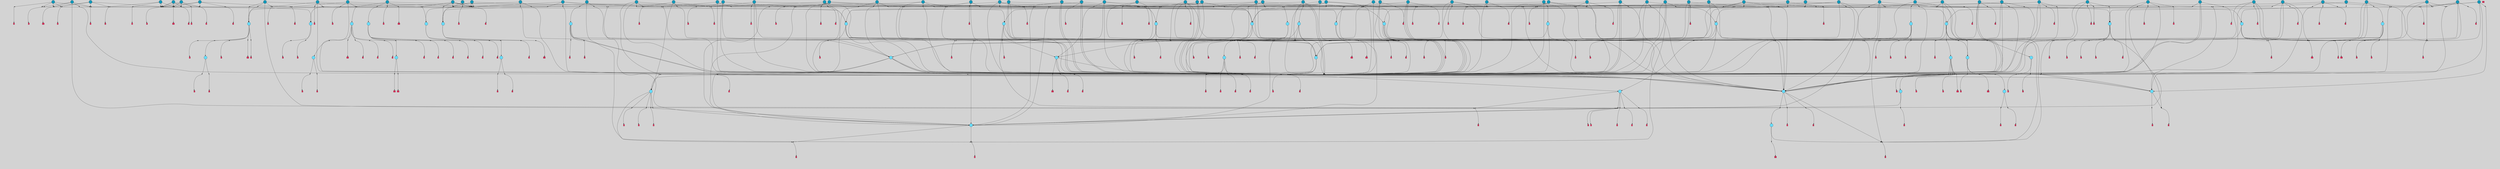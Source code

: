 // File exported with GEGELATI v1.3.1
// On the 2024-04-08 17:51:39
// With the File::TPGGraphDotExporter
digraph{
	graph[pad = "0.212, 0.055" bgcolor = lightgray]
	node[shape=circle style = filled label = ""]
		T3 [fillcolor="#66ddff"]
		T7 [fillcolor="#66ddff"]
		T9 [fillcolor="#66ddff"]
		T11 [fillcolor="#66ddff"]
		T27 [fillcolor="#66ddff"]
		T90 [fillcolor="#66ddff"]
		T111 [fillcolor="#66ddff"]
		T129 [fillcolor="#66ddff"]
		T159 [fillcolor="#66ddff"]
		T193 [fillcolor="#66ddff"]
		T255 [fillcolor="#66ddff"]
		T321 [fillcolor="#66ddff"]
		T322 [fillcolor="#1199bb"]
		T426 [fillcolor="#66ddff"]
		T116 [fillcolor="#1199bb"]
		T506 [fillcolor="#66ddff"]
		T522 [fillcolor="#66ddff"]
		T570 [fillcolor="#1199bb"]
		T583 [fillcolor="#66ddff"]
		T593 [fillcolor="#66ddff"]
		T628 [fillcolor="#1199bb"]
		T640 [fillcolor="#1199bb"]
		T658 [fillcolor="#66ddff"]
		T690 [fillcolor="#66ddff"]
		T693 [fillcolor="#1199bb"]
		T695 [fillcolor="#1199bb"]
		T696 [fillcolor="#1199bb"]
		T613 [fillcolor="#1199bb"]
		T699 [fillcolor="#1199bb"]
		T700 [fillcolor="#1199bb"]
		T703 [fillcolor="#1199bb"]
		T704 [fillcolor="#1199bb"]
		T706 [fillcolor="#1199bb"]
		T708 [fillcolor="#66ddff"]
		T777 [fillcolor="#66ddff"]
		T533 [fillcolor="#1199bb"]
		T815 [fillcolor="#1199bb"]
		T818 [fillcolor="#1199bb"]
		T819 [fillcolor="#1199bb"]
		T820 [fillcolor="#1199bb"]
		T821 [fillcolor="#1199bb"]
		T822 [fillcolor="#1199bb"]
		T827 [fillcolor="#66ddff"]
		T828 [fillcolor="#66ddff"]
		T829 [fillcolor="#66ddff"]
		T830 [fillcolor="#66ddff"]
		T831 [fillcolor="#66ddff"]
		T832 [fillcolor="#1199bb"]
		T833 [fillcolor="#66ddff"]
		T834 [fillcolor="#66ddff"]
		T839 [fillcolor="#1199bb"]
		T842 [fillcolor="#1199bb"]
		T848 [fillcolor="#66ddff"]
		T851 [fillcolor="#1199bb"]
		T852 [fillcolor="#1199bb"]
		T853 [fillcolor="#1199bb"]
		T855 [fillcolor="#1199bb"]
		T857 [fillcolor="#1199bb"]
		T858 [fillcolor="#1199bb"]
		T859 [fillcolor="#1199bb"]
		T863 [fillcolor="#1199bb"]
		T864 [fillcolor="#1199bb"]
		T865 [fillcolor="#1199bb"]
		T866 [fillcolor="#1199bb"]
		T867 [fillcolor="#1199bb"]
		T868 [fillcolor="#1199bb"]
		T869 [fillcolor="#1199bb"]
		T870 [fillcolor="#1199bb"]
		T871 [fillcolor="#1199bb"]
		T872 [fillcolor="#1199bb"]
		T873 [fillcolor="#1199bb"]
		T874 [fillcolor="#1199bb"]
		T875 [fillcolor="#1199bb"]
		T877 [fillcolor="#1199bb"]
		T887 [fillcolor="#66ddff"]
		T888 [fillcolor="#66ddff"]
		T889 [fillcolor="#66ddff"]
		T890 [fillcolor="#66ddff"]
		T891 [fillcolor="#1199bb"]
		T892 [fillcolor="#66ddff"]
		T893 [fillcolor="#66ddff"]
		T897 [fillcolor="#1199bb"]
		T899 [fillcolor="#1199bb"]
		T901 [fillcolor="#1199bb"]
		T903 [fillcolor="#1199bb"]
		T904 [fillcolor="#1199bb"]
		T905 [fillcolor="#1199bb"]
		T912 [fillcolor="#1199bb"]
		T925 [fillcolor="#66ddff"]
		T926 [fillcolor="#66ddff"]
		T927 [fillcolor="#66ddff"]
		T928 [fillcolor="#66ddff"]
		T929 [fillcolor="#66ddff"]
		T930 [fillcolor="#66ddff"]
		T931 [fillcolor="#1199bb"]
		T932 [fillcolor="#1199bb"]
		T941 [fillcolor="#1199bb"]
		T943 [fillcolor="#1199bb"]
		T949 [fillcolor="#1199bb"]
		T950 [fillcolor="#1199bb"]
		T951 [fillcolor="#1199bb"]
		T952 [fillcolor="#1199bb"]
		T953 [fillcolor="#1199bb"]
		T954 [fillcolor="#1199bb"]
		T955 [fillcolor="#1199bb"]
		T956 [fillcolor="#1199bb"]
		T960 [fillcolor="#1199bb"]
		T961 [fillcolor="#1199bb"]
		T962 [fillcolor="#1199bb"]
		T963 [fillcolor="#1199bb"]
		T965 [fillcolor="#1199bb"]
		T966 [fillcolor="#1199bb"]
		T967 [fillcolor="#1199bb"]
		T636 [fillcolor="#1199bb"]
		T968 [fillcolor="#1199bb"]
		T969 [fillcolor="#1199bb"]
		P14867 [fillcolor="#cccccc" shape=point] //6|
		I14867 [shape=box style=invis label="6|1&2|6#1|7&#92;n10|7&2|0#1|5&#92;n9|4&0|1#2|2&#92;n8|6&0|0#1|0&#92;n"]
		P14867 -> I14867[style=invis]
		A10243 [fillcolor="#ff3366" shape=box margin=0.03 width=0 height=0 label="3"]
		T3 -> P14867 -> A10243
		P14868 [fillcolor="#cccccc" shape=point] //3|
		I14868 [shape=box style=invis label="7|6&2|4#0|2&#92;n10|3&2|7#1|4&#92;n11|6&0|4#0|1&#92;n7|1&0|0#2|6&#92;n7|6&0|3#2|6&#92;n4|0&2|6#0|1&#92;n4|4&2|5#0|2&#92;n4|6&0|4#2|7&#92;n10|0&2|3#1|5&#92;n2|6&0|5#0|2&#92;n1|0&2|3#0|7&#92;n1|6&2|0#0|5&#92;n6|2&0|1#0|7&#92;n9|2&0|3#2|7&#92;n5|3&0|6#0|6&#92;n1|7&2|5#2|3&#92;n8|1&2|7#0|6&#92;n1|0&2|5#2|1&#92;n7|1&2|2#2|5&#92;n7|4&2|6#0|3&#92;n"]
		P14868 -> I14868[style=invis]
		A10244 [fillcolor="#ff3366" shape=box margin=0.03 width=0 height=0 label="4"]
		T3 -> P14868 -> A10244
		P14869 [fillcolor="#cccccc" shape=point] //-3|
		I14869 [shape=box style=invis label="1|6&2|7#0|7&#92;n10|2&0|7#1|3&#92;n9|6&2|7#2|2&#92;n5|3&0|7#0|7&#92;n1|6&2|3#0|0&#92;n2|3&2|3#2|2&#92;n5|1&2|6#0|6&#92;n"]
		P14869 -> I14869[style=invis]
		A10245 [fillcolor="#ff3366" shape=box margin=0.03 width=0 height=0 label="7"]
		T7 -> P14869 -> A10245
		P14870 [fillcolor="#cccccc" shape=point] //5|
		I14870 [shape=box style=invis label="0|5&2|3#0|1&#92;n0|6&2|1#2|4&#92;n6|2&2|6#0|7&#92;n7|4&0|3#0|1&#92;n5|4&0|7#1|6&#92;n9|1&0|5#2|2&#92;n6|3&2|3#1|7&#92;n11|7&2|4#1|6&#92;n2|5&0|1#0|0&#92;n4|7&0|0#0|2&#92;n6|2&0|6#0|0&#92;n2|1&2|6#2|4&#92;n10|0&2|0#1|0&#92;n6|6&2|4#0|6&#92;n"]
		P14870 -> I14870[style=invis]
		A10246 [fillcolor="#ff3366" shape=box margin=0.03 width=0 height=0 label="8"]
		T7 -> P14870 -> A10246
		P14871 [fillcolor="#cccccc" shape=point] //-6|
		I14871 [shape=box style=invis label="11|1&0|7#2|0&#92;n10|4&0|1#1|0&#92;n4|3&2|4#2|1&#92;n0|5&2|0#0|0&#92;n6|1&0|0#0|3&#92;n8|2&2|0#0|4&#92;n11|4&2|0#1|6&#92;n7|0&2|6#2|3&#92;n5|3&2|6#2|0&#92;n2|0&2|0#0|4&#92;n"]
		P14871 -> I14871[style=invis]
		A10247 [fillcolor="#ff3366" shape=box margin=0.03 width=0 height=0 label="9"]
		T9 -> P14871 -> A10247
		P14872 [fillcolor="#cccccc" shape=point] //2|
		I14872 [shape=box style=invis label="6|3&2|7#1|4&#92;n8|6&0|0#2|5&#92;n2|1&0|2#0|3&#92;n8|7&0|6#0|4&#92;n2|1&2|0#0|1&#92;n0|0&2|2#2|3&#92;n6|6&0|7#2|1&#92;n6|1&0|7#2|6&#92;n5|4&2|7#0|4&#92;n0|3&0|4#2|0&#92;n11|0&2|0#2|5&#92;n4|5&2|5#2|4&#92;n5|7&0|6#0|4&#92;n9|7&2|5#0|3&#92;n5|4&2|1#0|3&#92;n5|3&0|1#1|7&#92;n0|4&0|3#2|5&#92;n"]
		P14872 -> I14872[style=invis]
		A10248 [fillcolor="#ff3366" shape=box margin=0.03 width=0 height=0 label="10"]
		T9 -> P14872 -> A10248
		P14873 [fillcolor="#cccccc" shape=point] //6|
		I14873 [shape=box style=invis label="3|0&2|7#2|2&#92;n3|2&0|4#2|5&#92;n5|1&0|2#1|0&#92;n8|7&0|1#2|0&#92;n8|5&0|3#0|6&#92;n0|2&0|2#2|3&#92;n1|5&2|5#0|5&#92;n5|6&0|6#0|7&#92;n6|7&0|0#2|6&#92;n1|2&2|3#0|0&#92;n7|7&2|3#0|4&#92;n0|7&2|7#0|6&#92;n1|0&2|2#2|7&#92;n4|4&0|1#0|0&#92;n"]
		P14873 -> I14873[style=invis]
		A10249 [fillcolor="#ff3366" shape=box margin=0.03 width=0 height=0 label="11"]
		T11 -> P14873 -> A10249
		P14874 [fillcolor="#cccccc" shape=point] //-4|
		I14874 [shape=box style=invis label="4|1&0|4#2|6&#92;n1|2&2|2#2|0&#92;n1|2&2|0#0|6&#92;n8|4&2|3#2|5&#92;n5|5&2|1#1|0&#92;n"]
		P14874 -> I14874[style=invis]
		A10250 [fillcolor="#ff3366" shape=box margin=0.03 width=0 height=0 label="12"]
		T11 -> P14874 -> A10250
		P14875 [fillcolor="#cccccc" shape=point] //2|
		I14875 [shape=box style=invis label="9|1&2|3#0|1&#92;n5|2&2|0#2|4&#92;n3|6&2|5#2|7&#92;n7|0&2|5#0|4&#92;n1|2&0|3#0|5&#92;n7|3&2|7#0|0&#92;n"]
		P14875 -> I14875[style=invis]
		A10251 [fillcolor="#ff3366" shape=box margin=0.03 width=0 height=0 label="2"]
		T27 -> P14875 -> A10251
		P14876 [fillcolor="#cccccc" shape=point] //-6|
		I14876 [shape=box style=invis label="7|5&0|4#0|4&#92;n11|0&2|5#2|1&#92;n"]
		P14876 -> I14876[style=invis]
		A10252 [fillcolor="#ff3366" shape=box margin=0.03 width=0 height=0 label="3"]
		T27 -> P14876 -> A10252
		T27 -> P14868
		P14877 [fillcolor="#cccccc" shape=point] //0|
		I14877 [shape=box style=invis label="2|5&0|1#0|6&#92;n6|1&2|2#2|7&#92;n8|0&0|3#1|4&#92;n4|3&2|5#2|4&#92;n8|1&2|4#0|0&#92;n6|6&0|1#2|6&#92;n11|7&2|4#2|5&#92;n6|2&2|4#0|2&#92;n8|5&2|4#2|4&#92;n2|1&2|1#2|2&#92;n2|7&2|5#2|6&#92;n9|7&0|5#0|4&#92;n1|2&0|5#2|6&#92;n4|2&2|3#2|7&#92;n3|3&2|1#0|2&#92;n"]
		P14877 -> I14877[style=invis]
		A10253 [fillcolor="#ff3366" shape=box margin=0.03 width=0 height=0 label="5"]
		T27 -> P14877 -> A10253
		P14878 [fillcolor="#cccccc" shape=point] //0|
		I14878 [shape=box style=invis label="4|0&0|3#2|7&#92;n10|2&0|3#1|7&#92;n3|5&0|2#0|3&#92;n4|5&0|0#2|1&#92;n10|7&2|0#1|2&#92;n5|3&2|3#1|6&#92;n9|5&2|0#0|4&#92;n5|4&2|7#0|2&#92;n10|3&2|7#1|4&#92;n7|2&0|1#2|6&#92;n8|6&0|5#0|5&#92;n8|7&2|3#0|5&#92;n2|6&2|4#0|0&#92;n"]
		P14878 -> I14878[style=invis]
		A10254 [fillcolor="#ff3366" shape=box margin=0.03 width=0 height=0 label="5"]
		T27 -> P14878 -> A10254
		P14879 [fillcolor="#cccccc" shape=point] //-2|
		I14879 [shape=box style=invis label="8|4&2|1#2|5&#92;n4|1&0|7#2|1&#92;n5|7&2|3#2|2&#92;n10|4&2|5#1|7&#92;n10|0&2|6#1|3&#92;n4|5&2|7#0|6&#92;n9|5&2|4#0|4&#92;n2|4&0|5#0|7&#92;n11|1&2|4#2|6&#92;n5|6&0|7#1|2&#92;n2|7&2|7#2|6&#92;n5|2&0|5#1|5&#92;n3|0&0|6#0|2&#92;n4|0&0|4#2|4&#92;n4|4&2|6#0|7&#92;n10|6&2|0#1|4&#92;n9|7&0|3#1|4&#92;n1|4&2|6#0|3&#92;n11|5&2|6#0|3&#92;n0|3&0|5#0|1&#92;n"]
		P14879 -> I14879[style=invis]
		A10255 [fillcolor="#ff3366" shape=box margin=0.03 width=0 height=0 label="13"]
		T90 -> P14879 -> A10255
		P14880 [fillcolor="#cccccc" shape=point] //4|
		I14880 [shape=box style=invis label="7|1&2|6#1|3&#92;n10|1&0|3#1|6&#92;n8|5&2|3#2|1&#92;n11|5&0|0#2|6&#92;n4|1&0|6#0|0&#92;n11|1&0|2#0|3&#92;n2|0&2|1#0|7&#92;n"]
		P14880 -> I14880[style=invis]
		A10256 [fillcolor="#ff3366" shape=box margin=0.03 width=0 height=0 label="2"]
		T90 -> P14880 -> A10256
		P14881 [fillcolor="#cccccc" shape=point] //7|
		I14881 [shape=box style=invis label="10|3&0|1#1|4&#92;n4|6&0|0#0|2&#92;n4|5&0|6#0|0&#92;n4|3&0|6#2|1&#92;n7|0&0|3#1|2&#92;n4|7&0|6#0|5&#92;n7|6&0|7#0|6&#92;n6|6&0|0#0|3&#92;n11|1&0|4#2|5&#92;n10|2&0|3#1|2&#92;n"]
		P14881 -> I14881[style=invis]
		A10257 [fillcolor="#ff3366" shape=box margin=0.03 width=0 height=0 label="4"]
		T90 -> P14881 -> A10257
		P14882 [fillcolor="#cccccc" shape=point] //-3|
		I14882 [shape=box style=invis label="8|1&2|3#0|5&#92;n0|6&0|5#0|5&#92;n3|7&2|1#0|6&#92;n3|5&0|1#0|0&#92;n9|5&2|0#0|4&#92;n3|5&0|2#0|3&#92;n10|6&2|4#1|0&#92;n9|4&2|7#2|6&#92;n1|7&2|5#2|2&#92;n"]
		P14882 -> I14882[style=invis]
		A10258 [fillcolor="#ff3366" shape=box margin=0.03 width=0 height=0 label="5"]
		T90 -> P14882 -> A10258
		P14883 [fillcolor="#cccccc" shape=point] //-7|
		I14883 [shape=box style=invis label="3|0&2|0#0|1&#92;n1|1&0|2#0|4&#92;n11|2&0|7#1|6&#92;n9|7&0|0#0|4&#92;n3|0&0|7#0|1&#92;n9|3&2|6#2|7&#92;n5|3&0|2#2|6&#92;n6|1&2|4#2|3&#92;n5|4&2|0#1|6&#92;n1|3&0|7#0|7&#92;n"]
		P14883 -> I14883[style=invis]
		A10259 [fillcolor="#ff3366" shape=box margin=0.03 width=0 height=0 label="7"]
		T90 -> P14883 -> A10259
		P14884 [fillcolor="#cccccc" shape=point] //-5|
		I14884 [shape=box style=invis label="0|0&2|3#0|2&#92;n10|5&0|6#1|3&#92;n7|3&0|6#2|3&#92;n3|4&0|6#0|6&#92;n10|5&0|2#1|1&#92;n5|0&0|1#0|3&#92;n6|6&2|5#1|5&#92;n7|4&0|2#1|7&#92;n5|7&0|1#2|5&#92;n1|5&0|0#0|3&#92;n7|5&2|1#2|6&#92;n9|0&0|2#0|0&#92;n4|0&2|4#0|0&#92;n4|6&0|0#2|3&#92;n3|1&0|6#2|5&#92;n7|7&2|1#2|3&#92;n9|4&2|2#0|6&#92;n"]
		P14884 -> I14884[style=invis]
		T111 -> P14884 -> T9
		P14885 [fillcolor="#cccccc" shape=point] //7|
		I14885 [shape=box style=invis label="7|4&2|1#2|0&#92;n4|1&2|4#2|3&#92;n5|0&2|0#2|2&#92;n6|1&2|4#2|6&#92;n"]
		P14885 -> I14885[style=invis]
		A10260 [fillcolor="#ff3366" shape=box margin=0.03 width=0 height=0 label="9"]
		T111 -> P14885 -> A10260
		P14886 [fillcolor="#cccccc" shape=point] //2|
		I14886 [shape=box style=invis label="3|0&2|0#0|1&#92;n11|2&0|7#1|6&#92;n8|7&2|4#0|5&#92;n5|3&0|2#2|6&#92;n4|4&2|4#2|6&#92;n3|0&0|7#0|1&#92;n2|7&2|2#2|5&#92;n9|3&2|6#2|7&#92;n7|7&0|0#0|4&#92;n6|1&2|4#1|3&#92;n5|4&2|0#1|6&#92;n1|3&0|7#0|4&#92;n"]
		P14886 -> I14886[style=invis]
		A10261 [fillcolor="#ff3366" shape=box margin=0.03 width=0 height=0 label="7"]
		T111 -> P14886 -> A10261
		T111 -> P14871
		P14887 [fillcolor="#cccccc" shape=point] //8|
		I14887 [shape=box style=invis label="9|0&0|1#2|0&#92;n10|1&2|5#1|4&#92;n8|2&2|6#0|4&#92;n2|4&2|5#2|3&#92;n4|2&2|2#0|2&#92;n7|5&0|2#0|0&#92;n8|2&2|1#1|3&#92;n8|7&0|7#2|1&#92;n1|1&0|0#0|7&#92;n5|6&2|5#1|0&#92;n6|6&2|5#0|0&#92;n11|4&0|3#2|6&#92;n4|2&2|4#0|7&#92;n5|6&0|1#2|0&#92;n11|3&0|2#0|7&#92;n"]
		P14887 -> I14887[style=invis]
		A10262 [fillcolor="#ff3366" shape=box margin=0.03 width=0 height=0 label="6"]
		T129 -> P14887 -> A10262
		P14888 [fillcolor="#cccccc" shape=point] //5|
		I14888 [shape=box style=invis label="3|0&2|0#0|1&#92;n3|0&0|7#0|1&#92;n5|3&0|2#2|6&#92;n4|4&2|4#2|6&#92;n11|2&0|7#1|6&#92;n2|7&2|2#2|5&#92;n9|3&2|6#2|7&#92;n7|7&0|0#0|4&#92;n6|1&2|4#2|3&#92;n5|4&2|0#1|6&#92;n1|3&0|7#0|4&#92;n"]
		P14888 -> I14888[style=invis]
		A10263 [fillcolor="#ff3366" shape=box margin=0.03 width=0 height=0 label="7"]
		T129 -> P14888 -> A10263
		P14889 [fillcolor="#cccccc" shape=point] //10|
		I14889 [shape=box style=invis label="4|5&2|7#2|1&#92;n1|7&2|3#0|6&#92;n3|5&2|2#0|3&#92;n10|3&0|7#1|4&#92;n7|1&0|4#2|6&#92;n10|2&0|3#1|7&#92;n9|5&2|0#0|4&#92;n4|0&0|3#2|7&#92;n11|4&2|6#1|2&#92;n5|4&2|7#0|2&#92;n2|6&2|4#0|0&#92;n6|5&0|7#2|1&#92;n5|3&2|3#1|6&#92;n10|7&2|0#1|2&#92;n"]
		P14889 -> I14889[style=invis]
		A10264 [fillcolor="#ff3366" shape=box margin=0.03 width=0 height=0 label="5"]
		T129 -> P14889 -> A10264
		P14890 [fillcolor="#cccccc" shape=point] //5|
		I14890 [shape=box style=invis label="9|4&2|3#1|3&#92;n0|4&2|4#0|5&#92;n6|1&2|6#2|5&#92;n4|0&0|5#2|0&#92;n"]
		P14890 -> I14890[style=invis]
		A10265 [fillcolor="#ff3366" shape=box margin=0.03 width=0 height=0 label="7"]
		T129 -> P14890 -> A10265
		P14891 [fillcolor="#cccccc" shape=point] //6|
		I14891 [shape=box style=invis label="9|4&2|7#0|6&#92;n8|4&0|1#1|0&#92;n1|3&0|0#2|1&#92;n2|4&0|6#2|2&#92;n5|1&2|5#0|7&#92;n3|0&0|3#2|6&#92;n2|2&2|6#0|2&#92;n8|4&0|4#2|2&#92;n5|1&2|4#0|3&#92;n9|4&0|6#0|6&#92;n5|0&2|2#1|5&#92;n11|7&0|0#1|1&#92;n0|4&0|3#0|3&#92;n7|7&2|4#2|5&#92;n1|5&0|1#2|1&#92;n"]
		P14891 -> I14891[style=invis]
		A10266 [fillcolor="#ff3366" shape=box margin=0.03 width=0 height=0 label="1"]
		T129 -> P14891 -> A10266
		P14892 [fillcolor="#cccccc" shape=point] //7|
		I14892 [shape=box style=invis label="7|0&2|1#2|0&#92;n9|7&2|1#1|7&#92;n8|2&0|1#1|0&#92;n6|6&0|2#1|1&#92;n2|2&0|5#0|0&#92;n5|7&0|0#2|1&#92;n5|1&2|5#1|5&#92;n4|7&2|4#2|3&#92;n10|5&2|2#1|5&#92;n1|3&2|2#2|0&#92;n10|2&2|6#1|5&#92;n"]
		P14892 -> I14892[style=invis]
		A10267 [fillcolor="#ff3366" shape=box margin=0.03 width=0 height=0 label="1"]
		T159 -> P14892 -> A10267
		P14893 [fillcolor="#cccccc" shape=point] //7|
		I14893 [shape=box style=invis label="7|4&2|7#0|4&#92;n4|6&0|1#2|5&#92;n2|1&2|3#0|0&#92;n4|3&2|0#0|1&#92;n0|0&2|7#2|7&#92;n7|7&0|5#2|3&#92;n5|0&2|1#2|2&#92;n10|0&0|4#1|2&#92;n4|4&0|7#0|0&#92;n6|7&0|2#0|1&#92;n1|4&2|5#0|4&#92;n"]
		P14893 -> I14893[style=invis]
		A10268 [fillcolor="#ff3366" shape=box margin=0.03 width=0 height=0 label="0"]
		T159 -> P14893 -> A10268
		P14894 [fillcolor="#cccccc" shape=point] //5|
		I14894 [shape=box style=invis label="0|5&2|3#0|1&#92;n0|6&2|1#2|4&#92;n6|2&2|6#0|7&#92;n9|0&2|7#1|1&#92;n7|4&0|3#0|1&#92;n11|7&2|4#1|6&#92;n9|1&0|5#2|2&#92;n5|4&0|7#1|6&#92;n2|5&0|1#0|0&#92;n4|7&0|0#0|2&#92;n6|2&0|6#0|0&#92;n2|1&2|6#2|4&#92;n10|0&0|0#1|0&#92;n6|6&2|4#0|6&#92;n"]
		P14894 -> I14894[style=invis]
		T159 -> P14894 -> T129
		P14895 [fillcolor="#cccccc" shape=point] //-2|
		I14895 [shape=box style=invis label="1|0&0|3#0|3&#92;n2|7&0|4#0|4&#92;n11|6&2|1#1|4&#92;n6|1&2|5#0|0&#92;n2|0&2|0#0|6&#92;n1|3&2|1#0|4&#92;n"]
		P14895 -> I14895[style=invis]
		A10269 [fillcolor="#ff3366" shape=box margin=0.03 width=0 height=0 label="2"]
		T193 -> P14895 -> A10269
		P14896 [fillcolor="#cccccc" shape=point] //3|
		I14896 [shape=box style=invis label="5|4&2|7#0|4&#92;n0|4&0|3#2|5&#92;n8|6&0|0#2|5&#92;n2|1&0|2#0|3&#92;n9|7&0|6#0|4&#92;n0|0&2|2#2|3&#92;n6|6&0|7#2|1&#92;n6|1&0|7#2|6&#92;n0|3&0|4#2|0&#92;n11|0&2|0#2|5&#92;n4|5&2|5#2|4&#92;n5|3&0|1#1|7&#92;n9|7&2|2#0|3&#92;n5|4&2|1#0|3&#92;n5|0&0|6#0|4&#92;n0|0&0|1#2|0&#92;n"]
		P14896 -> I14896[style=invis]
		A10270 [fillcolor="#ff3366" shape=box margin=0.03 width=0 height=0 label="10"]
		T193 -> P14896 -> A10270
		P14897 [fillcolor="#cccccc" shape=point] //-1|
		I14897 [shape=box style=invis label="1|7&2|1#0|6&#92;n8|1&2|3#0|5&#92;n10|6&2|7#1|0&#92;n1|7&2|5#0|2&#92;n0|3&0|3#2|2&#92;n3|5&0|1#0|0&#92;n3|5&0|2#0|3&#92;n1|5&2|0#0|4&#92;n5|7&2|2#2|5&#92;n4|0&2|3#0|3&#92;n"]
		P14897 -> I14897[style=invis]
		T193 -> P14897 -> T3
		P14898 [fillcolor="#cccccc" shape=point] //10|
		I14898 [shape=box style=invis label="6|1&2|4#2|3&#92;n3|0&0|7#0|1&#92;n5|3&0|2#2|6&#92;n4|4&0|4#2|6&#92;n5|4&2|0#1|6&#92;n10|5&0|6#1|5&#92;n2|5&2|1#2|2&#92;n1|3&0|7#0|4&#92;n3|0&2|0#0|1&#92;n11|2&0|5#1|6&#92;n9|3&2|6#2|7&#92;n7|7&0|0#0|4&#92;n"]
		P14898 -> I14898[style=invis]
		A10271 [fillcolor="#ff3366" shape=box margin=0.03 width=0 height=0 label="7"]
		T193 -> P14898 -> A10271
		T255 -> P14897
		P14899 [fillcolor="#cccccc" shape=point] //-9|
		I14899 [shape=box style=invis label="7|1&0|0#2|6&#92;n1|6&0|4#2|7&#92;n7|6&2|4#0|2&#92;n10|7&2|1#1|3&#92;n7|6&0|3#2|6&#92;n4|0&2|2#2|1&#92;n1|0&0|5#2|3&#92;n6|1&2|6#1|1&#92;n7|4&2|6#1|0&#92;n9|5&0|1#0|2&#92;n9|2&0|3#0|7&#92;n6|0&2|7#0|6&#92;n10|5&2|3#1|5&#92;n10|0&2|7#1|4&#92;n1|0&2|3#0|7&#92;n5|2&0|6#0|6&#92;n2|6&0|1#0|2&#92;n7|4&2|5#0|3&#92;n3|6&2|4#0|5&#92;n1|6&2|0#0|5&#92;n"]
		P14899 -> I14899[style=invis]
		A10272 [fillcolor="#ff3366" shape=box margin=0.03 width=0 height=0 label="4"]
		T255 -> P14899 -> A10272
		P14900 [fillcolor="#cccccc" shape=point] //7|
		I14900 [shape=box style=invis label="9|6&2|6#1|3&#92;n9|7&2|0#1|7&#92;n3|0&2|0#0|0&#92;n1|6&0|0#0|4&#92;n7|4&0|3#0|1&#92;n"]
		P14900 -> I14900[style=invis]
		A10273 [fillcolor="#ff3366" shape=box margin=0.03 width=0 height=0 label="12"]
		T255 -> P14900 -> A10273
		P14901 [fillcolor="#cccccc" shape=point] //-9|
		I14901 [shape=box style=invis label="11|5&0|0#2|6&#92;n8|5&2|3#2|1&#92;n7|1&0|6#1|3&#92;n11|4&0|2#0|1&#92;n9|0&2|7#1|6&#92;n10|1&0|3#1|6&#92;n0|3&0|4#2|5&#92;n5|7&2|3#1|6&#92;n2|0&2|1#0|7&#92;n"]
		P14901 -> I14901[style=invis]
		A10274 [fillcolor="#ff3366" shape=box margin=0.03 width=0 height=0 label="2"]
		T255 -> P14901 -> A10274
		P14902 [fillcolor="#cccccc" shape=point] //-7|
		I14902 [shape=box style=invis label="9|1&2|7#2|1&#92;n7|0&2|0#2|7&#92;n2|3&2|3#2|2&#92;n8|5&2|1#0|3&#92;n5|5&0|7#0|1&#92;n1|6&2|7#0|7&#92;n10|2&0|7#1|3&#92;n6|4&2|2#2|4&#92;n0|6&2|5#0|2&#92;n"]
		P14902 -> I14902[style=invis]
		A10275 [fillcolor="#ff3366" shape=box margin=0.03 width=0 height=0 label="7"]
		T255 -> P14902 -> A10275
		P14903 [fillcolor="#cccccc" shape=point] //-7|
		I14903 [shape=box style=invis label="9|1&2|7#2|1&#92;n7|0&2|0#2|7&#92;n2|3&2|3#2|2&#92;n8|5&2|1#0|3&#92;n5|5&0|7#0|1&#92;n1|6&2|7#0|7&#92;n10|2&0|7#1|3&#92;n6|4&2|2#2|4&#92;n0|6&2|5#0|2&#92;n"]
		P14903 -> I14903[style=invis]
		A10276 [fillcolor="#ff3366" shape=box margin=0.03 width=0 height=0 label="7"]
		T322 -> P14903 -> A10276
		P14904 [fillcolor="#cccccc" shape=point] //-9|
		I14904 [shape=box style=invis label="11|5&0|0#2|6&#92;n8|5&2|3#2|1&#92;n7|1&0|6#1|3&#92;n11|4&0|2#0|1&#92;n9|0&2|7#1|6&#92;n10|1&0|3#1|6&#92;n0|3&0|4#2|5&#92;n5|7&2|3#1|6&#92;n2|0&2|1#0|7&#92;n"]
		P14904 -> I14904[style=invis]
		A10277 [fillcolor="#ff3366" shape=box margin=0.03 width=0 height=0 label="2"]
		T322 -> P14904 -> A10277
		P14905 [fillcolor="#cccccc" shape=point] //-9|
		I14905 [shape=box style=invis label="7|1&0|0#2|6&#92;n1|6&0|4#2|7&#92;n7|6&2|4#0|2&#92;n10|7&2|1#1|3&#92;n7|6&0|3#2|6&#92;n4|0&2|2#2|1&#92;n1|0&0|5#2|3&#92;n6|1&2|6#1|1&#92;n7|4&2|6#1|0&#92;n9|5&0|1#0|2&#92;n9|2&0|3#0|7&#92;n6|0&2|7#0|6&#92;n10|5&2|3#1|5&#92;n10|0&2|7#1|4&#92;n1|0&2|3#0|7&#92;n5|2&0|6#0|6&#92;n2|6&0|1#0|2&#92;n7|4&2|5#0|3&#92;n3|6&2|4#0|5&#92;n1|6&2|0#0|5&#92;n"]
		P14905 -> I14905[style=invis]
		A10278 [fillcolor="#ff3366" shape=box margin=0.03 width=0 height=0 label="4"]
		T322 -> P14905 -> A10278
		P14906 [fillcolor="#cccccc" shape=point] //3|
		I14906 [shape=box style=invis label="7|6&2|4#0|2&#92;n10|3&2|7#1|4&#92;n11|6&0|4#0|1&#92;n7|1&0|0#2|6&#92;n7|6&0|3#2|6&#92;n4|0&2|6#0|1&#92;n4|4&2|5#0|2&#92;n4|6&0|4#2|7&#92;n10|0&2|3#1|5&#92;n2|6&0|5#0|2&#92;n1|0&2|3#0|7&#92;n1|6&2|0#0|5&#92;n6|2&0|1#0|7&#92;n9|2&0|3#2|7&#92;n5|3&0|6#0|6&#92;n1|7&2|5#2|3&#92;n8|1&2|7#0|6&#92;n1|0&2|5#2|1&#92;n7|1&2|2#2|5&#92;n7|4&2|6#0|3&#92;n"]
		P14906 -> I14906[style=invis]
		A10279 [fillcolor="#ff3366" shape=box margin=0.03 width=0 height=0 label="4"]
		T321 -> P14906 -> A10279
		P14907 [fillcolor="#cccccc" shape=point] //6|
		I14907 [shape=box style=invis label="6|1&2|6#1|7&#92;n10|7&2|0#1|5&#92;n9|4&0|1#2|2&#92;n8|6&0|0#1|0&#92;n"]
		P14907 -> I14907[style=invis]
		A10280 [fillcolor="#ff3366" shape=box margin=0.03 width=0 height=0 label="3"]
		T321 -> P14907 -> A10280
		P14908 [fillcolor="#cccccc" shape=point] //7|
		I14908 [shape=box style=invis label="9|6&2|6#1|3&#92;n9|7&2|0#1|7&#92;n3|0&2|0#0|0&#92;n1|6&0|0#0|4&#92;n7|4&0|3#0|1&#92;n"]
		P14908 -> I14908[style=invis]
		A10281 [fillcolor="#ff3366" shape=box margin=0.03 width=0 height=0 label="12"]
		T322 -> P14908 -> A10281
		P14909 [fillcolor="#cccccc" shape=point] //-1|
		I14909 [shape=box style=invis label="1|7&2|1#0|6&#92;n8|1&2|3#0|5&#92;n10|6&2|7#1|0&#92;n1|7&2|5#0|2&#92;n0|3&0|3#2|2&#92;n3|5&0|1#0|0&#92;n3|5&0|2#0|3&#92;n1|5&2|0#0|4&#92;n5|7&2|2#2|5&#92;n4|0&2|3#0|3&#92;n"]
		P14909 -> I14909[style=invis]
		T322 -> P14909 -> T321
		T426 -> P14870
		P14910 [fillcolor="#cccccc" shape=point] //-5|
		I14910 [shape=box style=invis label="10|6&2|5#1|6&#92;n9|3&0|1#1|7&#92;n2|4&0|1#0|1&#92;n11|3&0|7#1|6&#92;n5|1&0|6#2|7&#92;n8|0&0|0#0|1&#92;n0|6&0|7#0|4&#92;n6|7&2|6#2|6&#92;n11|0&2|3#0|5&#92;n"]
		P14910 -> I14910[style=invis]
		T426 -> P14910 -> T7
		P14911 [fillcolor="#cccccc" shape=point] //-7|
		I14911 [shape=box style=invis label="6|4&2|6#1|0&#92;n2|6&0|2#0|0&#92;n9|4&2|6#2|1&#92;n11|5&0|1#0|1&#92;n5|5&0|0#0|1&#92;n4|6&0|7#0|5&#92;n1|0&2|4#2|2&#92;n3|4&0|2#0|5&#92;n0|4&2|6#0|0&#92;n10|1&0|0#1|0&#92;n7|0&2|0#2|2&#92;n1|2&2|5#2|2&#92;n1|4&0|1#0|7&#92;n9|0&0|6#1|2&#92;n10|3&0|4#1|2&#92;n3|3&2|2#0|7&#92;n1|6&2|0#0|0&#92;n3|2&0|1#2|2&#92;n"]
		P14911 -> I14911[style=invis]
		A10282 [fillcolor="#ff3366" shape=box margin=0.03 width=0 height=0 label="1"]
		T426 -> P14911 -> A10282
		P14912 [fillcolor="#cccccc" shape=point] //-4|
		I14912 [shape=box style=invis label="0|6&2|7#2|4&#92;n4|4&0|4#2|6&#92;n3|0&0|7#0|1&#92;n5|3&0|2#2|6&#92;n1|3&0|7#0|1&#92;n5|4&2|0#1|6&#92;n10|5&0|6#1|5&#92;n2|5&2|1#2|2&#92;n6|1&2|4#2|3&#92;n3|0&2|2#0|1&#92;n11|2&0|5#1|6&#92;n9|3&2|6#2|7&#92;n7|7&0|0#0|4&#92;n8|1&0|1#1|5&#92;n"]
		P14912 -> I14912[style=invis]
		A10283 [fillcolor="#ff3366" shape=box margin=0.03 width=0 height=0 label="7"]
		T426 -> P14912 -> A10283
		P14913 [fillcolor="#cccccc" shape=point] //9|
		I14913 [shape=box style=invis label="11|0&2|0#1|1&#92;n3|6&0|6#0|0&#92;n1|4&0|0#2|4&#92;n7|5&2|2#1|3&#92;n11|7&2|6#1|7&#92;n5|2&0|6#1|5&#92;n9|5&0|6#0|3&#92;n2|2&2|7#0|5&#92;n9|3&2|2#2|0&#92;n11|0&2|7#0|1&#92;n1|1&2|0#0|1&#92;n6|6&0|6#1|2&#92;n9|7&0|1#0|3&#92;n2|0&2|4#2|5&#92;n2|4&2|2#0|0&#92;n6|1&2|1#1|7&#92;n10|7&2|5#1|6&#92;n11|5&2|7#2|4&#92;n"]
		P14913 -> I14913[style=invis]
		A10284 [fillcolor="#ff3366" shape=box margin=0.03 width=0 height=0 label="1"]
		T426 -> P14913 -> A10284
		P14914 [fillcolor="#cccccc" shape=point] //-1|
		I14914 [shape=box style=invis label="0|0&2|3#0|3&#92;n8|1&2|3#0|5&#92;n10|6&2|7#1|0&#92;n3|5&0|6#2|1&#92;n1|7&2|5#0|2&#92;n0|3&0|3#2|2&#92;n3|5&0|1#0|0&#92;n3|5&0|2#0|3&#92;n1|5&2|0#0|4&#92;n5|7&2|2#2|5&#92;n1|7&2|1#0|6&#92;n"]
		P14914 -> I14914[style=invis]
		T116 -> P14914 -> T3
		T116 -> P14900
		T116 -> P14901
		T116 -> P14902
		P14915 [fillcolor="#cccccc" shape=point] //-4|
		I14915 [shape=box style=invis label="0|4&0|0#2|7&#92;n8|5&2|4#2|4&#92;n4|3&2|5#2|4&#92;n11|7&2|2#2|5&#92;n6|5&2|2#2|7&#92;n3|2&0|7#0|7&#92;n3|3&2|1#0|3&#92;n2|6&0|3#2|5&#92;n0|1&2|6#2|2&#92;n8|2&0|0#1|6&#92;n0|7&0|5#0|4&#92;n9|5&0|3#2|7&#92;n2|7&2|5#2|6&#92;n9|0&2|0#0|1&#92;n1|2&2|4#0|2&#92;n"]
		P14915 -> I14915[style=invis]
		T116 -> P14915 -> T27
		P14916 [fillcolor="#cccccc" shape=point] //-1|
		I14916 [shape=box style=invis label="2|0&0|4#2|2&#92;n8|6&2|3#0|5&#92;n6|3&2|6#2|2&#92;n5|1&0|6#1|6&#92;n7|1&0|7#1|6&#92;n6|6&0|2#2|6&#92;n5|1&0|7#1|6&#92;n1|3&2|1#2|7&#92;n1|6&2|3#0|0&#92;n8|0&0|3#0|7&#92;n2|6&0|7#2|7&#92;n1|1&2|4#2|2&#92;n5|3&0|7#1|5&#92;n5|5&0|6#1|4&#92;n"]
		P14916 -> I14916[style=invis]
		A10285 [fillcolor="#ff3366" shape=box margin=0.03 width=0 height=0 label="7"]
		T506 -> P14916 -> A10285
		P14917 [fillcolor="#cccccc" shape=point] //1|
		I14917 [shape=box style=invis label="2|6&0|1#2|6&#92;n8|1&2|4#0|0&#92;n7|2&2|3#2|2&#92;n8|0&0|3#1|6&#92;n0|3&0|0#2|4&#92;n2|5&2|4#2|4&#92;n6|6&0|1#2|6&#92;n11|7&2|4#2|5&#92;n2|0&2|5#2|6&#92;n1|2&0|5#2|6&#92;n4|3&2|5#2|4&#92;n2|0&2|1#2|2&#92;n4|7&0|5#0|4&#92;n2|0&0|5#0|0&#92;n8|4&2|3#2|7&#92;n"]
		P14917 -> I14917[style=invis]
		T506 -> P14917 -> T111
		P14918 [fillcolor="#cccccc" shape=point] //5|
		I14918 [shape=box style=invis label="6|7&0|4#1|5&#92;n11|4&2|0#1|6&#92;n5|3&2|6#2|0&#92;n10|2&2|2#1|4&#92;n2|2&2|2#0|3&#92;n2|0&2|0#0|4&#92;n11|1&0|7#2|0&#92;n11|0&2|0#0|0&#92;n3|2&0|3#2|2&#92;n10|1&2|6#1|1&#92;n7|0&2|6#2|4&#92;n"]
		P14918 -> I14918[style=invis]
		A10286 [fillcolor="#ff3366" shape=box margin=0.03 width=0 height=0 label="9"]
		T506 -> P14918 -> A10286
		P14919 [fillcolor="#cccccc" shape=point] //8|
		I14919 [shape=box style=invis label="2|1&2|0#0|5&#92;n0|0&2|6#0|0&#92;n2|7&0|4#0|4&#92;n"]
		P14919 -> I14919[style=invis]
		A10287 [fillcolor="#ff3366" shape=box margin=0.03 width=0 height=0 label="2"]
		T506 -> P14919 -> A10287
		P14920 [fillcolor="#cccccc" shape=point] //-8|
		I14920 [shape=box style=invis label="1|1&2|7#2|5&#92;n10|1&2|7#1|7&#92;n5|2&0|0#2|4&#92;n7|6&0|0#2|6&#92;n3|0&0|7#0|3&#92;n"]
		P14920 -> I14920[style=invis]
		A10288 [fillcolor="#ff3366" shape=box margin=0.03 width=0 height=0 label="2"]
		T506 -> P14920 -> A10288
		P14921 [fillcolor="#cccccc" shape=point] //-7|
		I14921 [shape=box style=invis label="7|4&2|7#0|0&#92;n8|7&2|6#2|5&#92;n4|3&2|0#2|1&#92;n5|7&0|4#2|6&#92;n4|5&0|1#2|6&#92;n7|7&0|4#0|6&#92;n8|0&0|4#1|0&#92;n6|7&0|2#0|3&#92;n8|4&0|7#2|1&#92;n10|3&0|3#1|2&#92;n0|0&2|7#0|7&#92;n2|0&0|0#2|6&#92;n5|3&0|0#1|5&#92;n"]
		P14921 -> I14921[style=invis]
		A10289 [fillcolor="#ff3366" shape=box margin=0.03 width=0 height=0 label="0"]
		T522 -> P14921 -> A10289
		P14922 [fillcolor="#cccccc" shape=point] //3|
		I14922 [shape=box style=invis label="8|2&2|7#1|7&#92;n10|7&0|7#1|6&#92;n0|3&0|0#2|3&#92;n9|7&2|6#0|3&#92;n4|4&2|1#0|1&#92;n5|6&2|0#1|4&#92;n4|5&0|1#0|2&#92;n0|0&2|0#0|5&#92;n6|1&0|7#0|6&#92;n"]
		P14922 -> I14922[style=invis]
		A10290 [fillcolor="#ff3366" shape=box margin=0.03 width=0 height=0 label="0"]
		T522 -> P14922 -> A10290
		P14923 [fillcolor="#cccccc" shape=point] //-3|
		I14923 [shape=box style=invis label="2|6&0|1#0|6&#92;n8|3&0|5#1|0&#92;n6|1&2|2#2|7&#92;n8|5&2|7#2|5&#92;n2|7&2|5#2|6&#92;n4|3&2|5#2|4&#92;n6|6&0|1#2|6&#92;n11|7&0|4#2|5&#92;n4|4&0|4#0|6&#92;n7|2&2|5#2|2&#92;n1|7&0|4#0|1&#92;n9|7&0|5#0|4&#92;n8|1&2|4#0|0&#92;n4|2&2|3#2|7&#92;n2|0&2|1#2|2&#92;n3|6&0|6#0|3&#92;n8|0&0|3#1|6&#92;n3|3&2|1#0|2&#92;n5|6&0|0#1|0&#92;n"]
		P14923 -> I14923[style=invis]
		T522 -> P14923 -> T111
		P14924 [fillcolor="#cccccc" shape=point] //-5|
		I14924 [shape=box style=invis label="11|4&2|6#1|2&#92;n6|2&0|5#2|1&#92;n6|5&0|7#2|1&#92;n10|4&0|3#1|7&#92;n11|0&0|2#0|3&#92;n7|1&0|4#0|6&#92;n6|4&2|5#0|5&#92;n1|7&2|3#0|6&#92;n5|3&2|0#1|6&#92;n4|0&0|4#0|7&#92;n5|4&2|7#0|2&#92;n10|2&2|1#1|1&#92;n9|3&0|5#1|5&#92;n4|5&2|7#2|1&#92;n2|6&2|4#0|0&#92;n9|1&2|2#0|2&#92;n9|5&0|0#0|4&#92;n"]
		P14924 -> I14924[style=invis]
		T522 -> P14924 -> T7
		P14925 [fillcolor="#cccccc" shape=point] //-2|
		I14925 [shape=box style=invis label="9|1&2|7#2|1&#92;n10|2&2|2#1|6&#92;n7|0&2|6#2|7&#92;n10|2&0|7#1|3&#92;n2|3&2|3#2|2&#92;n5|5&0|7#1|1&#92;n1|6&2|7#0|7&#92;n8|5&2|1#0|3&#92;n0|6&2|5#0|2&#92;n"]
		P14925 -> I14925[style=invis]
		A10291 [fillcolor="#ff3366" shape=box margin=0.03 width=0 height=0 label="7"]
		T570 -> P14925 -> A10291
		T570 -> P14904
		T570 -> P14908
		T570 -> P14909
		P14926 [fillcolor="#cccccc" shape=point] //7|
		I14926 [shape=box style=invis label="7|4&2|1#2|4&#92;n1|1&2|1#0|4&#92;n10|3&0|3#1|2&#92;n8|0&0|4#1|2&#92;n7|6&0|5#0|5&#92;n0|0&2|7#2|7&#92;n6|7&0|2#0|6&#92;n4|3&2|0#0|1&#92;n4|6&0|7#2|5&#92;n7|4&2|7#0|4&#92;n2|0&2|0#2|6&#92;n8|3&0|6#1|5&#92;n"]
		P14926 -> I14926[style=invis]
		A10292 [fillcolor="#ff3366" shape=box margin=0.03 width=0 height=0 label="0"]
		T570 -> P14926 -> A10292
		P14927 [fillcolor="#cccccc" shape=point] //5|
		I14927 [shape=box style=invis label="6|1&2|4#0|0&#92;n8|2&0|5#0|0&#92;n6|4&2|2#1|3&#92;n3|6&0|1#2|2&#92;n6|2&2|1#0|5&#92;n9|0&2|4#0|7&#92;n11|1&0|1#0|5&#92;n6|0&2|7#2|7&#92;n"]
		P14927 -> I14927[style=invis]
		A10293 [fillcolor="#ff3366" shape=box margin=0.03 width=0 height=0 label="7"]
		T583 -> P14927 -> A10293
		P14928 [fillcolor="#cccccc" shape=point] //6|
		I14928 [shape=box style=invis label="2|6&0|1#0|6&#92;n6|1&2|2#2|7&#92;n7|2&2|5#2|2&#92;n2|7&2|5#2|6&#92;n4|3&2|5#2|4&#92;n8|5&2|4#2|4&#92;n6|6&0|1#2|6&#92;n11|7&2|4#2|5&#92;n6|2&2|4#0|2&#92;n8|5&2|7#2|5&#92;n8|0&0|3#1|6&#92;n2|0&2|1#2|2&#92;n8|1&2|4#0|0&#92;n9|7&0|5#0|4&#92;n3|6&0|6#0|3&#92;n1|2&0|5#2|6&#92;n4|2&2|3#2|7&#92;n3|3&2|1#0|2&#92;n"]
		P14928 -> I14928[style=invis]
		T583 -> P14928 -> T111
		P14929 [fillcolor="#cccccc" shape=point] //4|
		I14929 [shape=box style=invis label="10|2&0|7#1|3&#92;n6|0&2|7#2|2&#92;n2|3&2|3#0|2&#92;n4|0&0|0#0|0&#92;n5|1&2|7#0|3&#92;n"]
		P14929 -> I14929[style=invis]
		A10294 [fillcolor="#ff3366" shape=box margin=0.03 width=0 height=0 label="7"]
		T583 -> P14929 -> A10294
		T583 -> P14918
		T583 -> P14916
		P14930 [fillcolor="#cccccc" shape=point] //10|
		I14930 [shape=box style=invis label="10|2&0|7#1|3&#92;n1|0&2|1#0|1&#92;n5|1&2|7#0|7&#92;n2|3&2|3#2|2&#92;n0|0&2|7#2|2&#92;n"]
		P14930 -> I14930[style=invis]
		A10295 [fillcolor="#ff3366" shape=box margin=0.03 width=0 height=0 label="7"]
		T593 -> P14930 -> A10295
		T593 -> P14928
		P14931 [fillcolor="#cccccc" shape=point] //-2|
		I14931 [shape=box style=invis label="0|5&2|3#0|1&#92;n0|6&2|1#2|4&#92;n6|2&2|6#0|7&#92;n9|0&2|7#1|1&#92;n4|7&0|0#0|3&#92;n11|7&2|4#1|6&#92;n9|1&0|5#2|2&#92;n5|4&0|7#1|6&#92;n2|5&0|1#0|0&#92;n7|4&0|3#0|1&#92;n6|2&0|6#0|0&#92;n2|1&2|6#2|4&#92;n10|0&0|0#1|0&#92;n"]
		P14931 -> I14931[style=invis]
		T593 -> P14931 -> T129
		P14932 [fillcolor="#cccccc" shape=point] //8|
		I14932 [shape=box style=invis label="5|3&2|1#0|1&#92;n10|6&2|6#1|6&#92;n7|3&2|7#0|0&#92;n7|5&0|0#2|7&#92;n11|5&0|2#0|2&#92;n0|0&2|2#0|5&#92;n7|3&2|0#2|4&#92;n"]
		P14932 -> I14932[style=invis]
		A10296 [fillcolor="#ff3366" shape=box margin=0.03 width=0 height=0 label="2"]
		T593 -> P14932 -> A10296
		T628 -> P14914
		T628 -> P14900
		T628 -> P14902
		T628 -> P14915
		P14933 [fillcolor="#cccccc" shape=point] //5|
		I14933 [shape=box style=invis label="11|5&2|5#0|2&#92;n4|7&0|7#2|7&#92;n10|2&2|4#1|5&#92;n3|2&0|2#0|3&#92;n9|4&2|3#0|5&#92;n2|5&2|7#2|4&#92;n1|0&2|2#2|7&#92;n6|0&0|7#2|2&#92;n0|0&0|7#0|5&#92;n11|4&0|5#1|0&#92;n"]
		P14933 -> I14933[style=invis]
		A10297 [fillcolor="#ff3366" shape=box margin=0.03 width=0 height=0 label="5"]
		T628 -> P14933 -> A10297
		P14934 [fillcolor="#cccccc" shape=point] //-6|
		I14934 [shape=box style=invis label="5|5&0|7#1|1&#92;n10|2&2|2#1|6&#92;n7|0&2|6#2|7&#92;n10|2&0|7#1|3&#92;n10|0&2|6#1|0&#92;n8|5&2|1#0|6&#92;n11|2&2|1#0|4&#92;n"]
		P14934 -> I14934[style=invis]
		A10298 [fillcolor="#ff3366" shape=box margin=0.03 width=0 height=0 label="7"]
		T640 -> P14934 -> A10298
		T640 -> P14904
		P14935 [fillcolor="#cccccc" shape=point] //10|
		I14935 [shape=box style=invis label="7|3&0|3#0|1&#92;n9|6&2|6#1|3&#92;n7|6&0|1#1|5&#92;n1|6&0|3#0|5&#92;n4|6&2|0#0|6&#92;n3|0&2|4#0|0&#92;n"]
		P14935 -> I14935[style=invis]
		A10299 [fillcolor="#ff3366" shape=box margin=0.03 width=0 height=0 label="12"]
		T640 -> P14935 -> A10299
		T640 -> P14926
		P14936 [fillcolor="#cccccc" shape=point] //5|
		I14936 [shape=box style=invis label="9|4&2|3#1|3&#92;n0|4&2|4#0|5&#92;n6|1&2|6#2|5&#92;n4|0&0|5#2|0&#92;n"]
		P14936 -> I14936[style=invis]
		A10300 [fillcolor="#ff3366" shape=box margin=0.03 width=0 height=0 label="7"]
		T640 -> P14936 -> A10300
		P14937 [fillcolor="#cccccc" shape=point] //1|
		I14937 [shape=box style=invis label="6|0&2|2#2|0&#92;n"]
		P14937 -> I14937[style=invis]
		T658 -> P14937 -> T426
		T658 -> P14928
		T658 -> P14928
		P14938 [fillcolor="#cccccc" shape=point] //-7|
		I14938 [shape=box style=invis label="3|7&0|0#0|1&#92;n8|7&0|0#0|6&#92;n7|3&0|3#1|4&#92;n10|3&2|1#1|1&#92;n8|5&0|2#2|5&#92;n10|0&2|0#1|7&#92;n"]
		P14938 -> I14938[style=invis]
		A10301 [fillcolor="#ff3366" shape=box margin=0.03 width=0 height=0 label="7"]
		T658 -> P14938 -> A10301
		P14939 [fillcolor="#cccccc" shape=point] //-5|
		I14939 [shape=box style=invis label="10|5&0|6#1|5&#92;n4|4&0|4#2|6&#92;n9|3&2|6#2|7&#92;n5|3&0|2#0|6&#92;n1|3&0|7#0|1&#92;n5|4&2|0#1|6&#92;n0|6&2|7#2|4&#92;n2|5&2|1#2|2&#92;n3|0&2|2#0|1&#92;n5|2&0|5#1|6&#92;n3|0&0|7#0|1&#92;n7|7&0|0#0|4&#92;n8|1&0|1#1|5&#92;n"]
		P14939 -> I14939[style=invis]
		T658 -> P14939 -> T3
		P14940 [fillcolor="#cccccc" shape=point] //2|
		I14940 [shape=box style=invis label="10|6&0|6#1|5&#92;n5|0&0|5#1|2&#92;n4|2&2|3#0|2&#92;n3|1&0|3#2|6&#92;n5|0&0|0#1|2&#92;n11|2&0|4#2|6&#92;n"]
		P14940 -> I14940[style=invis]
		A10302 [fillcolor="#ff3366" shape=box margin=0.03 width=0 height=0 label="2"]
		T690 -> P14940 -> A10302
		T690 -> P14930
		P14941 [fillcolor="#cccccc" shape=point] //9|
		I14941 [shape=box style=invis label="0|5&0|3#0|1&#92;n6|2&2|1#0|1&#92;n0|6&2|1#0|4&#92;n6|1&2|3#1|7&#92;n2|5&0|1#0|0&#92;n4|7&0|0#0|5&#92;n6|6&2|4#0|6&#92;n7|3&0|6#0|1&#92;n5|4&2|5#1|7&#92;n6|1&2|6#2|4&#92;n10|0&2|0#1|0&#92;n5|5&0|3#0|3&#92;n"]
		P14941 -> I14941[style=invis]
		A10303 [fillcolor="#ff3366" shape=box margin=0.03 width=0 height=0 label="8"]
		T690 -> P14941 -> A10303
		T690 -> P14928
		T690 -> P14928
		T693 -> P14928
		P14942 [fillcolor="#cccccc" shape=point] //-8|
		I14942 [shape=box style=invis label="1|6&2|0#0|3&#92;n11|6&2|2#0|7&#92;n5|0&0|5#1|7&#92;n10|2&0|4#1|5&#92;n7|1&0|3#0|6&#92;n11|6&2|4#0|7&#92;n11|6&2|1#0|3&#92;n2|5&2|1#0|1&#92;n3|4&0|2#0|5&#92;n8|1&2|7#0|4&#92;n"]
		P14942 -> I14942[style=invis]
		A10304 [fillcolor="#ff3366" shape=box margin=0.03 width=0 height=0 label="7"]
		T693 -> P14942 -> A10304
		P14943 [fillcolor="#cccccc" shape=point] //9|
		I14943 [shape=box style=invis label="11|3&2|7#1|5&#92;n5|3&2|7#0|0&#92;n0|0&2|2#0|5&#92;n11|5&0|2#0|2&#92;n5|3&2|1#0|2&#92;n10|6&2|6#1|6&#92;n6|3&2|0#2|4&#92;n4|5&2|7#0|0&#92;n9|6&0|3#2|1&#92;n4|4&0|0#0|1&#92;n"]
		P14943 -> I14943[style=invis]
		T693 -> P14943 -> T159
		P14944 [fillcolor="#cccccc" shape=point] //8|
		I14944 [shape=box style=invis label="2|7&0|2#2|6&#92;n2|0&2|0#0|5&#92;n2|7&0|4#0|4&#92;n0|0&2|6#0|0&#92;n"]
		P14944 -> I14944[style=invis]
		A10305 [fillcolor="#ff3366" shape=box margin=0.03 width=0 height=0 label="2"]
		T693 -> P14944 -> A10305
		T695 -> P14928
		P14945 [fillcolor="#cccccc" shape=point] //1|
		I14945 [shape=box style=invis label="0|0&2|6#0|0&#92;n2|7&0|4#0|4&#92;n2|0&2|0#0|5&#92;n2|3&0|2#0|6&#92;n1|5&2|7#0|4&#92;n"]
		P14945 -> I14945[style=invis]
		A10306 [fillcolor="#ff3366" shape=box margin=0.03 width=0 height=0 label="2"]
		T695 -> P14945 -> A10306
		P14946 [fillcolor="#cccccc" shape=point] //1|
		I14946 [shape=box style=invis label="9|3&0|1#1|7&#92;n5|1&0|6#2|7&#92;n11|0&2|3#0|5&#92;n2|4&0|1#0|1&#92;n8|4&2|2#0|7&#92;n8|0&0|1#0|1&#92;n0|6&0|5#0|4&#92;n5|3&0|7#1|6&#92;n6|7&2|6#2|6&#92;n"]
		P14946 -> I14946[style=invis]
		T695 -> P14946 -> T7
		P14947 [fillcolor="#cccccc" shape=point] //-3|
		I14947 [shape=box style=invis label="5|0&2|1#2|2&#92;n4|6&0|2#2|5&#92;n1|4&2|5#0|4&#92;n4|3&2|0#0|1&#92;n0|0&2|6#2|7&#92;n10|0&0|4#1|2&#92;n4|4&0|7#0|0&#92;n6|1&0|2#0|1&#92;n2|1&2|3#0|0&#92;n"]
		P14947 -> I14947[style=invis]
		A10307 [fillcolor="#ff3366" shape=box margin=0.03 width=0 height=0 label="0"]
		T695 -> P14947 -> A10307
		P14948 [fillcolor="#cccccc" shape=point] //-8|
		I14948 [shape=box style=invis label="6|1&2|2#2|7&#92;n4|1&2|0#2|4&#92;n1|6&2|5#2|4&#92;n6|0&0|1#2|6&#92;n7|1&0|4#1|4&#92;n6|4&2|4#0|2&#92;n6|5&2|4#2|4&#92;n1|2&0|5#2|6&#92;n2|7&2|5#2|6&#92;n8|4&0|0#2|2&#92;n1|4&2|5#0|4&#92;n7|7&2|4#1|0&#92;n11|7&2|4#1|5&#92;n6|3&2|1#0|2&#92;n6|5&2|1#0|1&#92;n8|4&2|4#0|0&#92;n"]
		P14948 -> I14948[style=invis]
		T696 -> P14948 -> T159
		T696 -> P14928
		P14949 [fillcolor="#cccccc" shape=point] //4|
		I14949 [shape=box style=invis label="6|2&0|5#0|5&#92;n4|3&0|7#0|2&#92;n2|0&0|3#2|2&#92;n5|1&2|6#0|6&#92;n4|6&2|5#2|6&#92;n3|3&2|7#2|6&#92;n6|4&0|1#1|2&#92;n10|7&2|2#1|3&#92;n"]
		P14949 -> I14949[style=invis]
		A10308 [fillcolor="#ff3366" shape=box margin=0.03 width=0 height=0 label="7"]
		T696 -> P14949 -> A10308
		P14950 [fillcolor="#cccccc" shape=point] //3|
		I14950 [shape=box style=invis label="2|0&2|0#0|5&#92;n2|7&0|6#0|4&#92;n0|0&2|6#0|0&#92;n3|0&0|0#2|5&#92;n"]
		P14950 -> I14950[style=invis]
		T613 -> P14950 -> T593
		P14951 [fillcolor="#cccccc" shape=point] //-5|
		I14951 [shape=box style=invis label="4|7&0|3#2|4&#92;n10|7&0|7#1|6&#92;n1|6&2|4#0|2&#92;n0|0&2|6#2|5&#92;n4|4&2|1#0|3&#92;n0|0&0|0#0|2&#92;n9|6&2|6#0|3&#92;n3|7&2|7#0|3&#92;n0|1&2|3#2|7&#92;n6|1&0|7#0|5&#92;n2|3&2|7#2|2&#92;n"]
		P14951 -> I14951[style=invis]
		A10309 [fillcolor="#ff3366" shape=box margin=0.03 width=0 height=0 label="0"]
		T613 -> P14951 -> A10309
		P14952 [fillcolor="#cccccc" shape=point] //2|
		I14952 [shape=box style=invis label="1|6&2|1#0|1&#92;n10|2&2|7#1|3&#92;n0|5&2|5#2|3&#92;n11|5&2|0#1|0&#92;n8|7&0|3#1|1&#92;n"]
		P14952 -> I14952[style=invis]
		A10310 [fillcolor="#ff3366" shape=box margin=0.03 width=0 height=0 label="7"]
		T613 -> P14952 -> A10310
		T699 -> P14946
		P14953 [fillcolor="#cccccc" shape=point] //6|
		I14953 [shape=box style=invis label="2|6&0|1#0|6&#92;n6|1&2|2#2|7&#92;n7|2&2|5#2|2&#92;n2|7&2|5#2|6&#92;n4|3&2|5#2|4&#92;n8|5&2|4#2|4&#92;n6|6&0|1#2|6&#92;n11|7&2|4#2|5&#92;n6|2&2|4#0|2&#92;n8|5&2|7#2|5&#92;n8|0&0|3#1|6&#92;n4|2&2|3#2|7&#92;n8|1&2|4#0|0&#92;n9|7&0|5#0|4&#92;n3|6&0|6#0|3&#92;n1|2&0|5#2|6&#92;n6|6&2|2#2|7&#92;n2|0&2|1#0|2&#92;n3|3&2|1#0|2&#92;n"]
		P14953 -> I14953[style=invis]
		T699 -> P14953 -> T111
		T699 -> P14880
		T699 -> P14947
		P14954 [fillcolor="#cccccc" shape=point] //-6|
		I14954 [shape=box style=invis label="2|6&0|1#0|6&#92;n10|7&0|1#1|2&#92;n3|7&0|1#2|3&#92;n8|1&2|4#0|0&#92;n8|2&2|4#2|4&#92;n8|0&0|3#0|6&#92;n3|3&0|1#0|2&#92;n6|6&0|1#2|6&#92;n3|6&0|6#0|3&#92;n8|5&0|7#1|5&#92;n1|2&2|7#2|6&#92;n7|2&2|5#0|2&#92;n6|2&2|4#0|2&#92;n4|3&2|3#2|1&#92;n"]
		P14954 -> I14954[style=invis]
		T699 -> P14954 -> T111
		P14955 [fillcolor="#cccccc" shape=point] //4|
		I14955 [shape=box style=invis label="0|5&2|3#0|1&#92;n6|2&2|6#0|7&#92;n0|6&2|1#2|4&#92;n3|3&0|5#2|6&#92;n5|4&0|7#1|6&#92;n9|6&0|5#2|2&#92;n6|3&2|3#1|7&#92;n11|7&2|4#1|6&#92;n2|5&0|1#0|0&#92;n4|7&0|0#0|2&#92;n6|2&0|6#0|0&#92;n2|1&2|6#2|4&#92;n10|0&2|0#1|0&#92;n6|6&2|4#0|6&#92;n"]
		P14955 -> I14955[style=invis]
		A10311 [fillcolor="#ff3366" shape=box margin=0.03 width=0 height=0 label="8"]
		T700 -> P14955 -> A10311
		P14956 [fillcolor="#cccccc" shape=point] //-5|
		I14956 [shape=box style=invis label="8|4&2|1#2|5&#92;n4|1&0|7#2|1&#92;n10|4&2|5#1|7&#92;n10|0&2|1#1|3&#92;n3|0&0|6#0|2&#92;n9|5&2|4#0|4&#92;n2|4&0|5#0|7&#92;n9|7&0|3#1|4&#92;n5|6&0|7#1|2&#92;n2|7&2|7#2|6&#92;n5|2&0|5#1|5&#92;n11|5&2|6#0|3&#92;n4|4&2|6#0|7&#92;n10|6&2|0#1|4&#92;n6|4&0|4#2|7&#92;n11|1&2|4#2|6&#92;n1|4&2|6#0|3&#92;n4|0&0|4#2|4&#92;n10|0&2|4#1|5&#92;n0|3&0|5#0|1&#92;n"]
		P14956 -> I14956[style=invis]
		T700 -> P14956 -> T522
		T700 -> P14928
		P14957 [fillcolor="#cccccc" shape=point] //5|
		I14957 [shape=box style=invis label="1|6&2|4#0|0&#92;n3|7&2|5#2|6&#92;n10|2&0|7#1|3&#92;n7|0&0|7#2|2&#92;n2|3&2|3#0|2&#92;n5|3&0|7#0|7&#92;n"]
		P14957 -> I14957[style=invis]
		A10312 [fillcolor="#ff3366" shape=box margin=0.03 width=0 height=0 label="7"]
		T703 -> P14957 -> A10312
		P14958 [fillcolor="#cccccc" shape=point] //5|
		I14958 [shape=box style=invis label="9|2&2|3#2|0&#92;n2|4&2|1#0|1&#92;n1|0&0|6#0|7&#92;n4|6&0|3#0|7&#92;n0|3&0|7#0|4&#92;n8|0&2|5#0|3&#92;n11|3&0|7#1|0&#92;n10|2&2|4#1|0&#92;n7|0&2|6#2|0&#92;n7|2&0|5#0|0&#92;n"]
		P14958 -> I14958[style=invis]
		T703 -> P14958 -> T7
		T703 -> P14928
		P14959 [fillcolor="#cccccc" shape=point] //-2|
		I14959 [shape=box style=invis label="5|0&2|7#2|3&#92;n4|3&2|0#0|1&#92;n1|4&2|5#0|4&#92;n4|6&0|2#2|5&#92;n0|0&2|6#2|7&#92;n4|4&0|7#0|0&#92;n10|0&0|4#1|2&#92;n6|1&0|2#0|1&#92;n2|1&2|3#0|0&#92;n"]
		P14959 -> I14959[style=invis]
		T703 -> P14959 -> T7
		P14960 [fillcolor="#cccccc" shape=point] //9|
		I14960 [shape=box style=invis label="4|5&2|7#0|0&#92;n5|3&2|7#0|0&#92;n0|0&2|2#0|5&#92;n11|5&0|2#0|2&#92;n5|3&2|1#0|2&#92;n10|6&2|6#1|6&#92;n6|3&2|0#2|4&#92;n11|3&2|7#1|5&#92;n4|4&0|0#0|1&#92;n"]
		P14960 -> I14960[style=invis]
		T703 -> P14960 -> T159
		T704 -> P14944
		P14961 [fillcolor="#cccccc" shape=point] //8|
		I14961 [shape=box style=invis label="4|3&2|6#2|5&#92;n6|7&0|5#0|4&#92;n3|7&2|6#2|7&#92;n9|3&2|4#2|6&#92;n1|4&0|3#2|4&#92;n4|0&0|5#0|7&#92;n2|3&0|0#0|7&#92;n1|1&0|7#0|7&#92;n8|3&0|2#2|6&#92;n"]
		P14961 -> I14961[style=invis]
		A10313 [fillcolor="#ff3366" shape=box margin=0.03 width=0 height=0 label="4"]
		T704 -> P14961 -> A10313
		P14962 [fillcolor="#cccccc" shape=point] //6|
		I14962 [shape=box style=invis label="7|3&0|3#1|4&#92;n10|3&0|1#1|4&#92;n8|0&0|3#0|6&#92;n3|3&0|0#0|1&#92;n8|3&0|2#2|5&#92;n"]
		P14962 -> I14962[style=invis]
		A10314 [fillcolor="#ff3366" shape=box margin=0.03 width=0 height=0 label="7"]
		T704 -> P14962 -> A10314
		T704 -> P14928
		T704 -> P14930
		P14963 [fillcolor="#cccccc" shape=point] //-6|
		I14963 [shape=box style=invis label="8|4&2|1#2|5&#92;n3|0&0|6#0|2&#92;n10|4&2|5#1|7&#92;n6|4&0|4#2|7&#92;n1|4&2|6#0|3&#92;n9|5&2|4#0|4&#92;n9|7&2|3#1|0&#92;n2|4&0|5#0|7&#92;n5|6&0|7#1|2&#92;n2|7&2|7#2|6&#92;n5|2&0|5#1|5&#92;n4|0&0|4#2|4&#92;n4|4&0|6#0|7&#92;n10|6&2|0#1|4&#92;n0|3&0|7#0|4&#92;n4|1&0|7#2|1&#92;n1|5&0|6#0|3&#92;n10|7&2|2#1|5&#92;n10|0&2|4#1|5&#92;n0|3&0|5#0|1&#92;n"]
		P14963 -> I14963[style=invis]
		T706 -> P14963 -> T522
		T706 -> P14928
		T706 -> P14871
		P14964 [fillcolor="#cccccc" shape=point] //-8|
		I14964 [shape=box style=invis label="6|0&0|4#1|2&#92;n11|5&2|7#0|5&#92;n"]
		P14964 -> I14964[style=invis]
		T706 -> P14964 -> T27
		T706 -> P14930
		T708 -> P14928
		P14965 [fillcolor="#cccccc" shape=point] //-7|
		I14965 [shape=box style=invis label="6|1&2|4#2|3&#92;n11|0&0|5#2|6&#92;n2|6&0|0#0|7&#92;n2|6&2|2#2|5&#92;n5|4&2|0#1|6&#92;n5|3&0|2#2|6&#92;n1|3&2|6#2|7&#92;n1|3&0|7#0|4&#92;n3|0&2|5#0|1&#92;n11|3&2|2#2|5&#92;n"]
		P14965 -> I14965[style=invis]
		A10315 [fillcolor="#ff3366" shape=box margin=0.03 width=0 height=0 label="7"]
		T708 -> P14965 -> A10315
		P14966 [fillcolor="#cccccc" shape=point] //-1|
		I14966 [shape=box style=invis label="10|3&0|1#1|3&#92;n0|6&0|1#2|4&#92;n6|4&0|7#1|6&#92;n2|4&2|4#0|7&#92;n3|1&2|0#0|7&#92;n2|5&2|1#0|0&#92;n8|3&2|3#1|0&#92;n7|6&0|6#0|3&#92;n10|0&2|0#1|0&#92;n4|6&0|4#0|4&#92;n7|5&0|2#2|0&#92;n7|3&2|6#2|4&#92;n1|5&2|1#0|1&#92;n6|6&2|4#0|6&#92;n6|2&0|6#0|0&#92;n2|1&2|6#2|4&#92;n"]
		P14966 -> I14966[style=invis]
		A10316 [fillcolor="#ff3366" shape=box margin=0.03 width=0 height=0 label="8"]
		T708 -> P14966 -> A10316
		T708 -> P14930
		P14967 [fillcolor="#cccccc" shape=point] //1|
		I14967 [shape=box style=invis label="7|1&2|7#2|3&#92;n4|7&2|7#0|5&#92;n4|5&2|0#2|7&#92;n6|1&0|7#1|1&#92;n4|7&2|0#0|4&#92;n5|3&2|7#2|7&#92;n9|3&2|6#2|0&#92;n4|1&2|7#0|4&#92;n"]
		P14967 -> I14967[style=invis]
		A10317 [fillcolor="#ff3366" shape=box margin=0.03 width=0 height=0 label="9"]
		T708 -> P14967 -> A10317
		T777 -> P14948
		P14968 [fillcolor="#cccccc" shape=point] //3|
		I14968 [shape=box style=invis label="10|2&0|5#1|0&#92;n0|5&0|2#2|4&#92;n7|0&2|6#0|4&#92;n"]
		P14968 -> I14968[style=invis]
		A10318 [fillcolor="#ff3366" shape=box margin=0.03 width=0 height=0 label="7"]
		T777 -> P14968 -> A10318
		T777 -> P14928
		T777 -> P14928
		T777 -> P14928
		T533 -> P14930
		T533 -> P14928
		P14969 [fillcolor="#cccccc" shape=point] //-10|
		I14969 [shape=box style=invis label="10|1&0|5#1|0&#92;n6|7&2|7#1|7&#92;n10|1&2|1#1|1&#92;n2|3&0|1#2|7&#92;n4|7&0|4#2|2&#92;n9|6&0|5#1|1&#92;n10|0&2|6#1|6&#92;n7|6&2|3#1|1&#92;n5|1&0|1#2|3&#92;n11|1&2|6#0|1&#92;n3|4&2|3#0|0&#92;n8|2&0|5#2|4&#92;n9|6&2|2#1|4&#92;n1|6&2|0#0|0&#92;n2|2&0|1#2|1&#92;n6|7&2|3#0|4&#92;n"]
		P14969 -> I14969[style=invis]
		T533 -> P14969 -> T583
		P14970 [fillcolor="#cccccc" shape=point] //5|
		I14970 [shape=box style=invis label="6|2&2|6#0|7&#92;n0|6&0|1#2|4&#92;n0|5&2|3#0|1&#92;n7|4&0|3#0|1&#92;n5|4&0|7#1|6&#92;n8|3&2|3#1|7&#92;n6|2&0|6#0|0&#92;n7|6&0|6#0|3&#92;n11|7&2|4#1|6&#92;n2|5&2|1#0|0&#92;n4|0&0|0#0|2&#92;n6|5&0|2#2|0&#92;n6|6&2|4#0|6&#92;n10|0&2|0#1|0&#92;n2|1&2|6#2|4&#92;n"]
		P14970 -> I14970[style=invis]
		A10319 [fillcolor="#ff3366" shape=box margin=0.03 width=0 height=0 label="8"]
		T533 -> P14970 -> A10319
		P14971 [fillcolor="#cccccc" shape=point] //10|
		I14971 [shape=box style=invis label="8|4&2|1#2|5&#92;n5|6&0|7#1|2&#92;n10|4&2|5#1|7&#92;n0|2&2|0#2|1&#92;n6|4&0|4#2|7&#92;n1|4&2|6#0|3&#92;n9|5&2|4#0|4&#92;n9|7&2|3#1|0&#92;n3|0&0|6#0|2&#92;n2|4&0|5#0|7&#92;n2|7&2|7#2|6&#92;n10|6&2|0#1|4&#92;n4|0&0|4#2|4&#92;n4|4&0|6#0|7&#92;n5|2&2|5#1|5&#92;n0|0&0|7#0|4&#92;n4|1&0|7#2|1&#92;n1|5&0|6#0|3&#92;n10|4&2|2#1|5&#92;n0|3&0|5#0|1&#92;n"]
		P14971 -> I14971[style=invis]
		T533 -> P14971 -> T522
		T815 -> P14928
		T815 -> P14942
		T815 -> P14944
		T815 -> P14937
		P14972 [fillcolor="#cccccc" shape=point] //2|
		I14972 [shape=box style=invis label="10|1&0|5#1|0&#92;n6|7&2|7#1|7&#92;n3|4&2|3#0|0&#92;n5|1&0|1#2|3&#92;n9|6&0|5#1|1&#92;n10|0&2|6#1|6&#92;n7|6&2|3#1|2&#92;n4|7&0|4#2|2&#92;n11|1&0|6#0|1&#92;n2|3&0|1#2|2&#92;n8|2&0|5#2|4&#92;n8|5&0|2#2|5&#92;n10|1&2|1#1|1&#92;n5|6&2|7#0|6&#92;n1|6&2|0#0|0&#92;n8|2&2|0#1|6&#92;n6|7&2|3#0|4&#92;n"]
		P14972 -> I14972[style=invis]
		T815 -> P14972 -> T583
		P14973 [fillcolor="#cccccc" shape=point] //-10|
		I14973 [shape=box style=invis label="8|4&2|1#2|5&#92;n4|4&0|4#0|7&#92;n3|0&0|6#0|2&#92;n7|7&2|7#2|6&#92;n4|1&0|7#2|1&#92;n9|5&2|4#0|4&#92;n5|2&0|5#1|5&#92;n5|6&0|7#1|2&#92;n1|4&2|6#2|3&#92;n2|4&0|5#0|7&#92;n4|0&0|4#2|4&#92;n10|4&2|5#1|7&#92;n10|6&2|0#1|4&#92;n0|3&0|7#0|1&#92;n9|7&2|3#1|0&#92;n1|5&0|6#2|3&#92;n10|7&2|2#1|5&#92;n10|0&2|4#1|5&#92;n5|5&0|1#1|6&#92;n0|3&0|5#0|1&#92;n"]
		P14973 -> I14973[style=invis]
		T818 -> P14973 -> T522
		T818 -> P14928
		P14974 [fillcolor="#cccccc" shape=point] //-3|
		I14974 [shape=box style=invis label="6|1&2|2#2|7&#92;n3|3&0|6#0|3&#92;n2|7&2|5#2|6&#92;n9|0&0|4#0|7&#92;n7|2&2|5#2|2&#92;n6|6&0|1#1|5&#92;n11|7&2|4#2|5&#92;n9|7&0|5#0|4&#92;n7|0&0|3#1|6&#92;n2|6&0|1#0|6&#92;n8|1&2|4#0|0&#92;n8|5&2|7#2|5&#92;n8|5&2|4#2|4&#92;n1|2&0|5#2|6&#92;n4|2&2|4#2|7&#92;n11|6&2|3#0|4&#92;n3|3&2|1#0|2&#92;n"]
		P14974 -> I14974[style=invis]
		T818 -> P14974 -> T193
		P14975 [fillcolor="#cccccc" shape=point] //2|
		I14975 [shape=box style=invis label="11|3&2|5#1|0&#92;n5|3&2|6#2|0&#92;n3|7&2|5#0|6&#92;n3|2&0|2#0|7&#92;n2|5&2|7#2|4&#92;n1|2&0|5#0|1&#92;n7|0&0|7#2|1&#92;n9|4&2|3#1|5&#92;n"]
		P14975 -> I14975[style=invis]
		A10320 [fillcolor="#ff3366" shape=box margin=0.03 width=0 height=0 label="5"]
		T818 -> P14975 -> A10320
		P14976 [fillcolor="#cccccc" shape=point] //-9|
		I14976 [shape=box style=invis label="1|6&2|4#2|3&#92;n6|1&0|5#1|3&#92;n4|2&0|7#2|6&#92;n11|4&0|1#1|1&#92;n6|0&2|7#1|2&#92;n"]
		P14976 -> I14976[style=invis]
		T819 -> P14976 -> T7
		P14977 [fillcolor="#cccccc" shape=point] //10|
		I14977 [shape=box style=invis label="2|6&0|1#0|6&#92;n9|7&0|5#0|4&#92;n7|2&2|5#2|2&#92;n6|2&2|4#0|2&#92;n8|5&2|7#2|5&#92;n3|3&2|1#0|2&#92;n6|2&0|1#2|6&#92;n5|7&2|4#2|5&#92;n2|7&2|5#2|6&#92;n4|4&2|4#2|7&#92;n4|3&2|4#2|4&#92;n8|0&0|3#1|6&#92;n8|1&2|4#0|0&#92;n6|1&2|2#2|7&#92;n3|6&0|1#0|3&#92;n1|2&0|5#2|6&#92;n4|2&2|3#2|7&#92;n8|5&2|4#2|4&#92;n"]
		P14977 -> I14977[style=invis]
		T819 -> P14977 -> T111
		P14978 [fillcolor="#cccccc" shape=point] //-5|
		I14978 [shape=box style=invis label="6|5&2|1#2|3&#92;n10|7&0|7#1|6&#92;n1|6&2|4#0|2&#92;n6|1&0|7#0|5&#92;n4|4&2|1#0|3&#92;n0|0&0|0#0|2&#92;n0|6&2|6#0|3&#92;n3|7&2|7#0|3&#92;n0|1&2|3#2|7&#92;n0|0&2|6#2|5&#92;n2|3&2|7#2|2&#92;n"]
		P14978 -> I14978[style=invis]
		A10321 [fillcolor="#ff3366" shape=box margin=0.03 width=0 height=0 label="0"]
		T819 -> P14978 -> A10321
		P14979 [fillcolor="#cccccc" shape=point] //-3|
		I14979 [shape=box style=invis label="2|4&0|2#2|2&#92;n3|2&2|2#2|6&#92;n4|0&0|5#0|0&#92;n0|7&2|0#2|1&#92;n0|4&0|4#0|5&#92;n8|0&2|3#0|0&#92;n"]
		P14979 -> I14979[style=invis]
		A10322 [fillcolor="#ff3366" shape=box margin=0.03 width=0 height=0 label="7"]
		T819 -> P14979 -> A10322
		T819 -> P14928
		T820 -> P14928
		T820 -> P14930
		P14980 [fillcolor="#cccccc" shape=point] //-3|
		I14980 [shape=box style=invis label="9|0&0|7#1|4&#92;n6|1&2|2#2|7&#92;n3|3&0|6#0|3&#92;n2|7&2|5#2|6&#92;n8|5&2|4#2|4&#92;n6|6&0|1#1|6&#92;n6|2&2|4#0|2&#92;n11|7&2|4#2|5&#92;n8|5&2|7#2|5&#92;n8|0&0|3#1|6&#92;n2|6&0|1#0|6&#92;n8|1&2|4#0|0&#92;n9|7&0|5#0|4&#92;n7|2&2|5#2|2&#92;n1|2&0|5#2|6&#92;n4|2&2|4#2|7&#92;n11|6&2|3#0|4&#92;n3|3&2|1#0|2&#92;n"]
		P14980 -> I14980[style=invis]
		T820 -> P14980 -> T193
		T820 -> P14946
		P14981 [fillcolor="#cccccc" shape=point] //2|
		I14981 [shape=box style=invis label="3|7&0|7#0|4&#92;n8|3&2|7#1|2&#92;n4|0&0|2#2|4&#92;n0|0&2|4#0|5&#92;n6|1&2|0#0|6&#92;n7|5&0|6#2|4&#92;n10|4&0|7#1|6&#92;n9|6&2|3#2|4&#92;n4|5&0|1#0|2&#92;n"]
		P14981 -> I14981[style=invis]
		A10323 [fillcolor="#ff3366" shape=box margin=0.03 width=0 height=0 label="0"]
		T820 -> P14981 -> A10323
		T821 -> P14934
		P14982 [fillcolor="#cccccc" shape=point] //8|
		I14982 [shape=box style=invis label="7|1&0|6#1|6&#92;n8|5&2|3#2|1&#92;n5|3&0|3#1|7&#92;n11|5&0|0#2|6&#92;n0|3&0|4#2|5&#92;n11|4&0|1#0|1&#92;n9|0&2|7#1|1&#92;n0|6&2|7#2|5&#92;n5|7&2|3#1|6&#92;n10|1&0|3#1|6&#92;n"]
		P14982 -> I14982[style=invis]
		A10324 [fillcolor="#ff3366" shape=box margin=0.03 width=0 height=0 label="2"]
		T821 -> P14982 -> A10324
		T821 -> P14935
		T821 -> P14936
		P14983 [fillcolor="#cccccc" shape=point] //1|
		I14983 [shape=box style=invis label="1|6&2|0#0|0&#92;n6|7&2|7#1|7&#92;n10|1&2|1#1|1&#92;n2|3&0|1#0|7&#92;n4|7&0|4#2|2&#92;n9|6&0|5#1|1&#92;n10|0&2|6#1|6&#92;n2|2&0|1#2|1&#92;n5|1&0|1#2|3&#92;n11|1&2|6#0|1&#92;n10|2&0|5#1|4&#92;n9|6&2|2#1|4&#92;n10|1&0|5#1|0&#92;n7|6&2|3#1|1&#92;n5|2&0|7#1|6&#92;n6|7&2|3#0|4&#92;n"]
		P14983 -> I14983[style=invis]
		T821 -> P14983 -> T583
		T822 -> P14928
		T822 -> P14928
		P14984 [fillcolor="#cccccc" shape=point] //-10|
		I14984 [shape=box style=invis label="2|4&0|1#2|5&#92;n1|4&0|2#0|2&#92;n0|7&0|3#0|0&#92;n10|6&0|4#1|6&#92;n10|4&2|3#1|4&#92;n3|4&2|5#2|2&#92;n6|1&0|2#2|7&#92;n8|6&0|4#2|6&#92;n4|0&2|3#0|6&#92;n0|2&0|1#0|1&#92;n7|3&0|6#0|3&#92;n5|5&2|3#0|1&#92;n"]
		P14984 -> I14984[style=invis]
		T822 -> P14984 -> T708
		P14985 [fillcolor="#cccccc" shape=point] //7|
		I14985 [shape=box style=invis label="9|6&2|6#1|3&#92;n9|7&2|0#1|7&#92;n3|0&2|0#0|0&#92;n1|6&0|0#0|4&#92;n7|4&0|3#0|1&#92;n"]
		P14985 -> I14985[style=invis]
		A10325 [fillcolor="#ff3366" shape=box margin=0.03 width=0 height=0 label="12"]
		T830 -> P14985 -> A10325
		P14986 [fillcolor="#cccccc" shape=point] //-9|
		I14986 [shape=box style=invis label="7|1&0|0#2|6&#92;n1|6&0|4#2|7&#92;n7|6&2|4#0|2&#92;n10|7&2|1#1|3&#92;n7|6&0|3#2|6&#92;n4|0&2|2#2|1&#92;n1|0&0|5#2|3&#92;n6|1&2|6#1|1&#92;n7|4&2|6#1|0&#92;n9|5&0|1#0|2&#92;n9|2&0|3#0|7&#92;n6|0&2|7#0|6&#92;n10|5&2|3#1|5&#92;n10|0&2|7#1|4&#92;n1|0&2|3#0|7&#92;n5|2&0|6#0|6&#92;n2|6&0|1#0|2&#92;n7|4&2|5#0|3&#92;n3|6&2|4#0|5&#92;n1|6&2|0#0|5&#92;n"]
		P14986 -> I14986[style=invis]
		A10326 [fillcolor="#ff3366" shape=box margin=0.03 width=0 height=0 label="4"]
		T830 -> P14986 -> A10326
		P14987 [fillcolor="#cccccc" shape=point] //6|
		I14987 [shape=box style=invis label="6|1&2|6#1|7&#92;n10|7&2|0#1|5&#92;n9|4&0|1#2|2&#92;n8|6&0|0#1|0&#92;n"]
		P14987 -> I14987[style=invis]
		A10327 [fillcolor="#ff3366" shape=box margin=0.03 width=0 height=0 label="3"]
		T827 -> P14987 -> A10327
		P14988 [fillcolor="#cccccc" shape=point] //10|
		I14988 [shape=box style=invis label="2|6&2|4#0|0&#92;n1|7&2|3#0|6&#92;n3|5&2|2#0|3&#92;n10|3&0|4#1|4&#92;n7|1&0|4#2|6&#92;n10|2&0|3#1|7&#92;n9|5&2|0#0|4&#92;n4|0&0|3#2|7&#92;n11|4&2|6#1|2&#92;n5|4&2|7#0|2&#92;n4|5&2|7#2|1&#92;n6|5&0|7#2|1&#92;n5|3&2|3#1|6&#92;n10|7&2|0#1|2&#92;n"]
		P14988 -> I14988[style=invis]
		A10328 [fillcolor="#ff3366" shape=box margin=0.03 width=0 height=0 label="5"]
		T831 -> P14988 -> A10328
		P14989 [fillcolor="#cccccc" shape=point] //5|
		I14989 [shape=box style=invis label="3|0&2|0#0|1&#92;n3|0&0|7#0|1&#92;n5|3&0|2#2|6&#92;n4|4&2|4#2|6&#92;n11|2&0|7#1|6&#92;n2|7&2|2#2|5&#92;n9|3&2|6#2|7&#92;n7|7&0|0#0|4&#92;n6|1&2|4#2|3&#92;n5|4&2|0#1|6&#92;n1|3&0|7#0|4&#92;n"]
		P14989 -> I14989[style=invis]
		A10329 [fillcolor="#ff3366" shape=box margin=0.03 width=0 height=0 label="7"]
		T833 -> P14989 -> A10329
		P14990 [fillcolor="#cccccc" shape=point] //-6|
		I14990 [shape=box style=invis label="11|1&0|7#2|0&#92;n10|4&0|1#1|0&#92;n4|3&2|4#2|1&#92;n0|5&2|0#0|0&#92;n6|1&0|0#0|3&#92;n8|2&2|0#0|4&#92;n11|4&2|0#1|6&#92;n7|0&2|6#2|3&#92;n5|3&2|6#2|0&#92;n2|0&2|0#0|4&#92;n"]
		P14990 -> I14990[style=invis]
		A10330 [fillcolor="#ff3366" shape=box margin=0.03 width=0 height=0 label="9"]
		T833 -> P14990 -> A10330
		P14991 [fillcolor="#cccccc" shape=point] //-7|
		I14991 [shape=box style=invis label="9|1&2|7#2|1&#92;n7|0&2|0#2|7&#92;n2|3&2|3#2|2&#92;n8|5&2|1#0|3&#92;n5|5&0|7#0|1&#92;n1|6&2|7#0|7&#92;n10|2&0|7#1|3&#92;n6|4&2|2#2|4&#92;n0|6&2|5#0|2&#92;n"]
		P14991 -> I14991[style=invis]
		A10331 [fillcolor="#ff3366" shape=box margin=0.03 width=0 height=0 label="7"]
		T830 -> P14991 -> A10331
		P14992 [fillcolor="#cccccc" shape=point] //7|
		I14992 [shape=box style=invis label="1|0&2|0#2|3&#92;n7|5&2|6#2|6&#92;n1|3&0|0#2|3&#92;n6|6&2|5#0|7&#92;n5|5&0|2#2|3&#92;n3|3&0|0#2|4&#92;n10|1&0|4#1|6&#92;n8|6&2|1#0|7&#92;n1|5&0|6#2|3&#92;n"]
		P14992 -> I14992[style=invis]
		T832 -> P14992 -> T830
		P14993 [fillcolor="#cccccc" shape=point] //9|
		I14993 [shape=box style=invis label="2|5&2|6#2|7&#92;n2|4&2|4#2|6&#92;n2|4&0|1#2|5&#92;n4|4&2|4#0|0&#92;n4|2&2|1#0|3&#92;n6|0&2|1#0|0&#92;n6|0&2|6#1|6&#92;n6|1&0|3#2|7&#92;n0|3&0|0#2|1&#92;n"]
		P14993 -> I14993[style=invis]
		T832 -> P14993 -> T828
		P14994 [fillcolor="#cccccc" shape=point] //-4|
		I14994 [shape=box style=invis label="10|1&0|0#1|0&#92;n10|1&2|5#1|4&#92;n3|1&2|1#0|7&#92;n11|3&2|2#2|6&#92;n1|7&0|7#0|5&#92;n2|0&2|7#2|4&#92;n1|3&0|0#2|3&#92;n8|5&2|5#2|1&#92;n7|3&2|5#1|0&#92;n4|0&0|7#2|4&#92;n3|7&0|1#0|4&#92;n7|3&0|1#2|5&#92;n1|6&2|4#0|2&#92;n9|4&0|4#2|2&#92;n3|2&0|6#2|2&#92;n1|6&0|3#0|5&#92;n3|4&2|6#2|0&#92;n0|4&2|1#0|5&#92;n"]
		P14994 -> I14994[style=invis]
		A10332 [fillcolor="#ff3366" shape=box margin=0.03 width=0 height=0 label="1"]
		T832 -> P14994 -> A10332
		P14995 [fillcolor="#cccccc" shape=point] //-10|
		I14995 [shape=box style=invis label="4|2&2|0#2|4&#92;n7|3&2|7#0|0&#92;n11|5&2|2#0|2&#92;n9|6&2|3#0|1&#92;n0|0&2|2#0|5&#92;n2|3&2|1#2|0&#92;n"]
		P14995 -> I14995[style=invis]
		A10333 [fillcolor="#ff3366" shape=box margin=0.03 width=0 height=0 label="2"]
		T828 -> P14995 -> A10333
		P14996 [fillcolor="#cccccc" shape=point] //-1|
		I14996 [shape=box style=invis label="1|7&2|1#0|6&#92;n8|1&2|3#0|5&#92;n10|6&2|7#1|0&#92;n1|7&2|5#0|2&#92;n0|3&0|3#2|2&#92;n3|5&0|1#0|0&#92;n3|5&0|2#0|3&#92;n1|5&2|0#0|4&#92;n5|7&2|2#2|5&#92;n4|0&2|3#0|3&#92;n"]
		P14996 -> I14996[style=invis]
		T830 -> P14996 -> T827
		P14997 [fillcolor="#cccccc" shape=point] //-9|
		I14997 [shape=box style=invis label="4|7&2|6#0|5&#92;n11|3&0|2#2|6&#92;n10|2&2|4#1|6&#92;n3|0&2|6#2|7&#92;n4|3&0|5#0|7&#92;n2|3&0|7#0|7&#92;n10|6&0|7#1|5&#92;n10|1&2|2#1|1&#92;n1|7&0|3#2|6&#92;n"]
		P14997 -> I14997[style=invis]
		A10334 [fillcolor="#ff3366" shape=box margin=0.03 width=0 height=0 label="4"]
		T828 -> P14997 -> A10334
		P14998 [fillcolor="#cccccc" shape=point] //9|
		I14998 [shape=box style=invis label="7|5&2|6#2|2&#92;n1|7&0|1#2|3&#92;n2|0&2|0#2|4&#92;n6|4&0|4#1|6&#92;n10|3&2|4#1|6&#92;n"]
		P14998 -> I14998[style=invis]
		T832 -> P14998 -> T831
		P14999 [fillcolor="#cccccc" shape=point] //3|
		I14999 [shape=box style=invis label="7|6&2|4#0|2&#92;n10|3&2|7#1|4&#92;n11|6&0|4#0|1&#92;n7|1&0|0#2|6&#92;n7|6&0|3#2|6&#92;n4|0&2|6#0|1&#92;n4|4&2|5#0|2&#92;n4|6&0|4#2|7&#92;n10|0&2|3#1|5&#92;n2|6&0|5#0|2&#92;n1|0&2|3#0|7&#92;n1|6&2|0#0|5&#92;n6|2&0|1#0|7&#92;n9|2&0|3#2|7&#92;n5|3&0|6#0|6&#92;n1|7&2|5#2|3&#92;n8|1&2|7#0|6&#92;n1|0&2|5#2|1&#92;n7|1&2|2#2|5&#92;n7|4&2|6#0|3&#92;n"]
		P14999 -> I14999[style=invis]
		A10335 [fillcolor="#ff3366" shape=box margin=0.03 width=0 height=0 label="4"]
		T827 -> P14999 -> A10335
		P15000 [fillcolor="#cccccc" shape=point] //5|
		I15000 [shape=box style=invis label="3|0&2|0#0|1&#92;n3|0&0|7#0|1&#92;n5|3&0|2#2|6&#92;n4|4&2|4#2|6&#92;n11|2&0|7#1|6&#92;n2|7&2|2#2|5&#92;n9|3&2|6#2|7&#92;n7|7&0|0#0|4&#92;n6|1&2|4#2|3&#92;n5|4&2|0#1|6&#92;n1|3&0|7#0|4&#92;n"]
		P15000 -> I15000[style=invis]
		A10336 [fillcolor="#ff3366" shape=box margin=0.03 width=0 height=0 label="7"]
		T828 -> P15000 -> A10336
		P15001 [fillcolor="#cccccc" shape=point] //-9|
		I15001 [shape=box style=invis label="4|7&2|6#0|5&#92;n11|3&0|2#2|6&#92;n10|2&2|4#1|6&#92;n3|0&2|6#2|7&#92;n4|3&0|5#0|7&#92;n2|3&0|7#0|7&#92;n10|6&0|7#1|5&#92;n10|1&2|2#1|1&#92;n1|7&0|3#2|6&#92;n"]
		P15001 -> I15001[style=invis]
		A10337 [fillcolor="#ff3366" shape=box margin=0.03 width=0 height=0 label="4"]
		T831 -> P15001 -> A10337
		P15002 [fillcolor="#cccccc" shape=point] //-2|
		I15002 [shape=box style=invis label="5|2&2|0#2|4&#92;n9|1&2|3#0|1&#92;n3|6&2|5#2|7&#92;n7|0&2|1#0|4&#92;n1|2&0|3#0|5&#92;n7|3&2|7#0|0&#92;n"]
		P15002 -> I15002[style=invis]
		A10338 [fillcolor="#ff3366" shape=box margin=0.03 width=0 height=0 label="2"]
		T828 -> P15002 -> A10338
		P15003 [fillcolor="#cccccc" shape=point] //-9|
		I15003 [shape=box style=invis label="4|1&0|4#2|6&#92;n11|0&2|0#0|6&#92;n8|4&2|3#2|5&#92;n6|0&0|3#0|1&#92;n"]
		P15003 -> I15003[style=invis]
		T828 -> P15003 -> T829
		P15004 [fillcolor="#cccccc" shape=point] //-9|
		I15004 [shape=box style=invis label="11|5&0|0#2|6&#92;n8|5&2|3#2|1&#92;n7|1&0|6#1|3&#92;n11|4&0|2#0|1&#92;n9|0&2|7#1|6&#92;n10|1&0|3#1|6&#92;n0|3&0|4#2|5&#92;n5|7&2|3#1|6&#92;n2|0&2|1#0|7&#92;n"]
		P15004 -> I15004[style=invis]
		A10339 [fillcolor="#ff3366" shape=box margin=0.03 width=0 height=0 label="2"]
		T830 -> P15004 -> A10339
		P15005 [fillcolor="#cccccc" shape=point] //5|
		I15005 [shape=box style=invis label="3|0&2|0#0|1&#92;n3|0&0|7#0|1&#92;n5|3&0|2#2|6&#92;n4|4&2|4#2|6&#92;n11|2&0|7#1|6&#92;n2|7&2|2#2|5&#92;n9|3&2|6#2|7&#92;n7|7&0|0#0|4&#92;n6|1&2|4#2|3&#92;n5|4&2|0#1|6&#92;n1|3&0|7#0|4&#92;n"]
		P15005 -> I15005[style=invis]
		A10340 [fillcolor="#ff3366" shape=box margin=0.03 width=0 height=0 label="7"]
		T833 -> P15005 -> A10340
		P15006 [fillcolor="#cccccc" shape=point] //6|
		I15006 [shape=box style=invis label="3|0&2|7#2|2&#92;n3|2&0|4#2|5&#92;n5|1&0|2#1|0&#92;n8|7&0|1#2|0&#92;n8|5&0|3#0|6&#92;n0|2&0|2#2|3&#92;n1|5&2|5#0|5&#92;n5|6&0|6#0|7&#92;n6|7&0|0#2|6&#92;n1|2&2|3#0|0&#92;n7|7&2|3#0|4&#92;n0|7&2|7#0|6&#92;n1|0&2|2#2|7&#92;n4|4&0|1#0|0&#92;n"]
		P15006 -> I15006[style=invis]
		A10341 [fillcolor="#ff3366" shape=box margin=0.03 width=0 height=0 label="11"]
		T829 -> P15006 -> A10341
		P15007 [fillcolor="#cccccc" shape=point] //-4|
		I15007 [shape=box style=invis label="4|1&0|4#2|6&#92;n1|2&2|2#2|0&#92;n1|2&2|0#0|6&#92;n8|4&2|3#2|5&#92;n5|5&2|1#1|0&#92;n"]
		P15007 -> I15007[style=invis]
		A10342 [fillcolor="#ff3366" shape=box margin=0.03 width=0 height=0 label="12"]
		T829 -> P15007 -> A10342
		P15008 [fillcolor="#cccccc" shape=point] //-8|
		I15008 [shape=box style=invis label="9|7&0|6#1|0&#92;n6|4&2|7#1|0&#92;n6|0&2|4#1|4&#92;n8|4&0|2#2|5&#92;n3|2&0|3#0|7&#92;n2|2&0|2#0|2&#92;n2|1&0|2#2|3&#92;n6|1&0|7#0|2&#92;n4|3&0|1#2|5&#92;n5|7&0|2#0|4&#92;n8|1&0|5#0|4&#92;n6|4&2|0#1|4&#92;n1|4&0|4#2|7&#92;n9|7&0|5#0|3&#92;n7|6&2|0#0|7&#92;n5|4&0|7#0|4&#92;n8|3&0|1#0|1&#92;n"]
		P15008 -> I15008[style=invis]
		A10343 [fillcolor="#ff3366" shape=box margin=0.03 width=0 height=0 label="10"]
		T832 -> P15008 -> A10343
		P15009 [fillcolor="#cccccc" shape=point] //-2|
		I15009 [shape=box style=invis label="8|4&2|1#2|5&#92;n5|7&2|3#1|2&#92;n10|4&2|5#1|7&#92;n10|0&2|6#1|3&#92;n11|1&2|4#2|6&#92;n9|5&2|4#0|4&#92;n2|4&0|5#0|7&#92;n4|5&2|7#0|6&#92;n1|4&2|6#0|3&#92;n2|7&2|7#2|6&#92;n3|0&0|6#0|2&#92;n0|7&0|5#0|1&#92;n0|4&2|1#0|0&#92;n4|4&2|6#0|7&#92;n7|2&2|6#2|6&#92;n11|5&2|6#0|3&#92;n9|7&0|3#1|4&#92;n5|6&0|7#1|2&#92;n10|6&2|0#1|4&#92;n4|0&0|4#2|4&#92;n"]
		P15009 -> I15009[style=invis]
		T831 -> P15009 -> T833
		P15010 [fillcolor="#cccccc" shape=point] //8|
		I15010 [shape=box style=invis label="9|0&0|1#2|0&#92;n10|1&2|5#1|4&#92;n8|2&2|6#0|4&#92;n4|5&0|3#0|1&#92;n2|4&2|5#2|3&#92;n4|2&2|2#0|2&#92;n7|5&0|2#0|0&#92;n8|2&2|1#1|3&#92;n8|7&0|7#2|1&#92;n1|1&0|0#0|7&#92;n5|6&2|5#1|0&#92;n6|3&2|5#0|0&#92;n11|4&0|3#2|6&#92;n1|2&2|4#0|7&#92;n5|6&0|1#2|0&#92;n11|3&0|2#0|7&#92;n"]
		P15010 -> I15010[style=invis]
		A10344 [fillcolor="#ff3366" shape=box margin=0.03 width=0 height=0 label="6"]
		T833 -> P15010 -> A10344
		P15011 [fillcolor="#cccccc" shape=point] //-1|
		I15011 [shape=box style=invis label="1|1&0|1#2|7&#92;n4|3&2|7#0|7&#92;n6|5&2|7#1|6&#92;n3|0&0|5#0|1&#92;n7|1&0|0#0|4&#92;n9|3&2|6#2|7&#92;n9|6&2|0#0|6&#92;n6|2&0|0#2|3&#92;n0|4&0|0#0|1&#92;n5|4&2|2#1|6&#92;n6|3&0|0#1|3&#92;n5|1&0|2#2|6&#92;n2|7&2|7#2|5&#92;n"]
		P15011 -> I15011[style=invis]
		T834 -> P15011 -> T159
		P15012 [fillcolor="#cccccc" shape=point] //-7|
		I15012 [shape=box style=invis label="9|6&2|4#2|6&#92;n6|1&0|1#2|1&#92;n10|5&0|2#1|1&#92;n5|0&0|1#1|4&#92;n10|6&0|5#1|2&#92;n10|6&0|7#1|2&#92;n8|3&2|7#0|1&#92;n5|0&0|7#2|4&#92;n3|3&2|7#0|0&#92;n"]
		P15012 -> I15012[style=invis]
		T834 -> P15012 -> T658
		T834 -> P14980
		T834 -> P14928
		T839 -> P14969
		P15013 [fillcolor="#cccccc" shape=point] //1|
		I15013 [shape=box style=invis label="8|3&2|4#0|0&#92;n2|6&0|1#0|0&#92;n4|2&2|3#2|7&#92;n4|4&2|4#2|0&#92;n8|0&0|3#1|6&#92;n8|7&2|7#2|5&#92;n7|2&2|5#2|2&#92;n1|2&0|5#2|6&#92;n4|3&2|5#2|4&#92;n6|4&2|1#2|5&#92;n6|1&2|2#2|7&#92;n3|6&2|5#2|3&#92;n9|7&0|2#1|4&#92;n2|7&2|7#2|0&#92;n11|1&2|3#2|5&#92;n10|3&0|4#1|6&#92;n"]
		P15013 -> I15013[style=invis]
		T839 -> P15013 -> T111
		T839 -> P14928
		P15014 [fillcolor="#cccccc" shape=point] //1|
		I15014 [shape=box style=invis label="6|3&0|6#0|3&#92;n5|0&0|7#1|6&#92;n11|0&2|3#0|5&#92;n0|1&2|3#0|3&#92;n6|7&0|6#2|6&#92;n0|6&0|5#0|4&#92;n2|4&0|1#0|1&#92;n8|1&2|2#0|7&#92;n"]
		P15014 -> I15014[style=invis]
		T839 -> P15014 -> T7
		P15015 [fillcolor="#cccccc" shape=point] //-9|
		I15015 [shape=box style=invis label="1|4&2|4#2|3&#92;n4|0&2|5#0|3&#92;n"]
		P15015 -> I15015[style=invis]
		A10345 [fillcolor="#ff3366" shape=box margin=0.03 width=0 height=0 label="7"]
		T842 -> P15015 -> A10345
		P15016 [fillcolor="#cccccc" shape=point] //6|
		I15016 [shape=box style=invis label="2|6&0|1#0|6&#92;n6|1&2|2#2|3&#92;n7|2&2|5#2|2&#92;n2|7&2|5#2|6&#92;n8|1&2|4#0|0&#92;n8|5&2|4#2|4&#92;n4|2&2|3#2|7&#92;n11|7&2|4#2|5&#92;n9|6&2|3#1|0&#92;n9|7&2|5#0|4&#92;n8|0&0|3#1|6&#92;n1|2&0|5#2|6&#92;n4|3&2|5#2|4&#92;n6|2&2|4#0|2&#92;n3|6&0|6#0|3&#92;n2|0&2|1#0|2&#92;n8|4&2|3#2|0&#92;n3|3&2|1#0|2&#92;n"]
		P15016 -> I15016[style=invis]
		T842 -> P15016 -> T111
		T842 -> P14928
		P15017 [fillcolor="#cccccc" shape=point] //7|
		I15017 [shape=box style=invis label="11|3&0|4#2|5&#92;n3|5&2|5#2|6&#92;n4|2&0|7#0|7&#92;n7|2&0|5#2|2&#92;n6|1&0|6#1|7&#92;n6|2&2|4#0|2&#92;n8|0&0|3#1|6&#92;n1|2&2|6#2|0&#92;n5|1&0|7#1|3&#92;n11|3&0|5#2|3&#92;n11|2&0|7#2|1&#92;n10|1&2|3#1|6&#92;n4|6&2|2#2|4&#92;n2|0&2|1#2|2&#92;n11|2&2|2#2|6&#92;n9|2&0|4#0|7&#92;n2|7&2|7#2|2&#92;n3|4&0|1#0|3&#92;n3|3&2|1#0|2&#92;n8|0&0|4#2|4&#92;n"]
		P15017 -> I15017[style=invis]
		T842 -> P15017 -> T111
		T842 -> P14998
		P15018 [fillcolor="#cccccc" shape=point] //8|
		I15018 [shape=box style=invis label="5|3&2|1#0|7&#92;n10|6&2|6#1|6&#92;n7|3&2|0#2|4&#92;n7|3&2|7#0|0&#92;n11|5&0|2#0|2&#92;n0|0&2|2#2|5&#92;n0|4&2|4#2|3&#92;n"]
		P15018 -> I15018[style=invis]
		A10346 [fillcolor="#ff3366" shape=box margin=0.03 width=0 height=0 label="2"]
		T848 -> P15018 -> A10346
		T848 -> P14928
		T848 -> P14946
		T848 -> P14890
		T851 -> P14928
		P15019 [fillcolor="#cccccc" shape=point] //7|
		I15019 [shape=box style=invis label="2|6&0|1#0|6&#92;n8|1&2|4#0|0&#92;n7|2&2|5#2|2&#92;n2|7&2|5#2|6&#92;n4|3&2|5#2|4&#92;n8|5&2|4#2|4&#92;n11|7&2|4#2|5&#92;n6|6&0|1#2|6&#92;n6|2&2|4#0|2&#92;n8|5&2|7#2|2&#92;n7|6&2|3#2|5&#92;n8|0&0|3#1|6&#92;n2|0&2|1#2|2&#92;n6|1&2|2#2|7&#92;n9|7&0|5#0|4&#92;n1|0&0|5#2|6&#92;n4|2&2|3#2|7&#92;n3|3&2|1#0|2&#92;n"]
		P15019 -> I15019[style=invis]
		T851 -> P15019 -> T111
		P15020 [fillcolor="#cccccc" shape=point] //-6|
		I15020 [shape=box style=invis label="2|6&0|1#2|6&#92;n4|3&0|5#2|5&#92;n6|1&2|2#2|7&#92;n0|7&2|5#0|2&#92;n2|7&2|5#2|6&#92;n7|2&2|5#2|2&#92;n4|0&2|5#0|7&#92;n11|7&2|4#2|4&#92;n4|2&2|3#0|7&#92;n1|2&0|5#2|6&#92;n8|5&2|4#2|4&#92;n2|0&2|1#2|2&#92;n8|1&2|4#0|0&#92;n3|6&0|6#0|3&#92;n6|2&2|4#0|2&#92;n8|5&2|3#2|5&#92;n3|0&2|1#0|2&#92;n"]
		P15020 -> I15020[style=invis]
		T851 -> P15020 -> T111
		P15021 [fillcolor="#cccccc" shape=point] //3|
		I15021 [shape=box style=invis label="8|0&2|4#0|0&#92;n10|5&0|6#1|3&#92;n7|3&0|6#2|3&#92;n3|4&2|1#0|6&#92;n10|7&2|6#1|1&#92;n1|5&0|0#0|3&#92;n11|0&0|2#1|2&#92;n6|6&2|5#1|5&#92;n10|5&0|2#1|1&#92;n9|0&0|5#0|0&#92;n3|3&0|1#2|5&#92;n3|1&2|6#2|5&#92;n5|1&0|7#1|5&#92;n0|5&2|3#0|2&#92;n4|6&0|0#2|3&#92;n5|0&0|1#0|3&#92;n"]
		P15021 -> I15021[style=invis]
		T851 -> P15021 -> T777
		T851 -> P14917
		T852 -> P14928
		T852 -> P14974
		P15022 [fillcolor="#cccccc" shape=point] //10|
		I15022 [shape=box style=invis label="8|4&2|1#2|5&#92;n4|1&0|7#2|1&#92;n10|4&2|5#1|7&#92;n10|0&2|1#1|3&#92;n3|0&0|6#0|2&#92;n9|5&2|4#0|4&#92;n5|2&0|5#1|5&#92;n9|7&0|3#1|4&#92;n5|6&0|7#1|2&#92;n2|7&2|7#2|6&#92;n2|4&0|5#0|7&#92;n11|5&2|6#0|3&#92;n4|4&2|3#0|7&#92;n10|6&2|0#1|4&#92;n11|1&2|4#2|6&#92;n6|4&2|4#2|7&#92;n1|4&2|6#0|3&#92;n4|0&0|4#2|4&#92;n10|0&2|4#1|5&#92;n0|3&0|5#0|1&#92;n"]
		P15022 -> I15022[style=invis]
		T852 -> P15022 -> T522
		P15023 [fillcolor="#cccccc" shape=point] //-2|
		I15023 [shape=box style=invis label="9|0&2|6#0|7&#92;n4|7&2|5#2|4&#92;n8|1&2|4#0|6&#92;n8|5&2|7#2|5&#92;n8|5&2|4#1|4&#92;n6|1&2|2#2|7&#92;n9|7&0|1#0|4&#92;n7|3&2|3#2|4&#92;n3|6&2|5#0|3&#92;n7|4&0|1#0|1&#92;n2|7&2|5#2|6&#92;n5|2&2|7#0|3&#92;n2|0&2|1#2|2&#92;n7|2&2|6#2|2&#92;n2|6&0|6#0|6&#92;n8|0&0|0#0|2&#92;n4|5&2|3#2|7&#92;n11|7&2|4#2|5&#92;n11|6&0|4#2|1&#92;n3|4&2|1#0|0&#92;n"]
		P15023 -> I15023[style=invis]
		T852 -> P15023 -> T111
		P15024 [fillcolor="#cccccc" shape=point] //-7|
		I15024 [shape=box style=invis label="11|0&2|3#0|5&#92;n5|0&0|7#1|6&#92;n8|4&2|2#0|7&#92;n2|1&2|3#0|3&#92;n6|7&0|6#2|6&#92;n0|6&0|5#0|4&#92;n2|4&0|1#0|1&#92;n6|3&0|6#0|3&#92;n"]
		P15024 -> I15024[style=invis]
		T852 -> P15024 -> T7
		T853 -> P14928
		P15025 [fillcolor="#cccccc" shape=point] //4|
		I15025 [shape=box style=invis label="11|1&0|7#2|0&#92;n4|5&2|4#2|1&#92;n0|5&2|0#0|0&#92;n6|1&0|0#0|7&#92;n5|3&2|6#2|0&#92;n2|4&2|0#0|6&#92;n2|0&2|0#0|4&#92;n8|2&2|0#0|4&#92;n7|0&2|6#2|3&#92;n"]
		P15025 -> I15025[style=invis]
		A10347 [fillcolor="#ff3366" shape=box margin=0.03 width=0 height=0 label="9"]
		T853 -> P15025 -> A10347
		P15026 [fillcolor="#cccccc" shape=point] //-6|
		I15026 [shape=box style=invis label="1|1&0|7#2|0&#92;n3|6&0|1#2|2&#92;n6|0&0|2#0|7&#92;n11|1&0|0#2|6&#92;n4|6&0|4#0|3&#92;n1|6&2|1#0|5&#92;n11|5&0|4#2|3&#92;n10|2&2|4#1|4&#92;n"]
		P15026 -> I15026[style=invis]
		T853 -> P15026 -> T27
		T853 -> P14930
		P15027 [fillcolor="#cccccc" shape=point] //0|
		I15027 [shape=box style=invis label="8|0&2|7#1|1&#92;n1|4&2|1#0|1&#92;n6|5&2|2#0|0&#92;n1|0&2|0#2|4&#92;n3|4&2|6#2|7&#92;n0|4&0|6#0|3&#92;n5|6&2|0#1|4&#92;n4|7&2|5#2|4&#92;n9|7&2|6#0|2&#92;n11|3&0|0#2|3&#92;n"]
		P15027 -> I15027[style=invis]
		A10348 [fillcolor="#ff3366" shape=box margin=0.03 width=0 height=0 label="0"]
		T853 -> P15027 -> A10348
		P15028 [fillcolor="#cccccc" shape=point] //10|
		I15028 [shape=box style=invis label="1|7&2|1#0|6&#92;n8|1&2|3#0|5&#92;n10|6&2|7#1|0&#92;n5|7&2|2#2|5&#92;n1|7&2|5#0|2&#92;n10|3&0|1#1|4&#92;n3|5&0|1#0|0&#92;n1|5&2|0#0|4&#92;n4|0&2|3#0|3&#92;n3|3&0|7#2|2&#92;n"]
		P15028 -> I15028[style=invis]
		T855 -> P15028 -> T90
		T855 -> P14900
		T855 -> P14901
		T855 -> P14902
		T855 -> P14928
		T857 -> P14963
		T857 -> P14928
		T857 -> P14871
		T857 -> P14964
		P15029 [fillcolor="#cccccc" shape=point] //-5|
		I15029 [shape=box style=invis label="9|2&0|1#1|1&#92;n3|3&0|2#2|1&#92;n0|1&0|6#2|0&#92;n9|0&2|3#1|4&#92;n4|2&0|4#2|4&#92;n11|3&2|7#2|1&#92;n"]
		P15029 -> I15029[style=invis]
		T857 -> P15029 -> T7
		T858 -> P14928
		P15030 [fillcolor="#cccccc" shape=point] //-7|
		I15030 [shape=box style=invis label="9|6&2|4#2|6&#92;n5|0&2|7#2|4&#92;n10|5&0|2#1|1&#92;n5|0&0|1#1|4&#92;n10|6&0|5#1|2&#92;n10|6&0|7#1|2&#92;n6|1&0|1#2|1&#92;n3|3&2|7#0|0&#92;n"]
		P15030 -> I15030[style=invis]
		T858 -> P15030 -> T658
		P15031 [fillcolor="#cccccc" shape=point] //9|
		I15031 [shape=box style=invis label="4|5&0|1#0|0&#92;n8|4&2|3#2|5&#92;n11|0&2|0#0|6&#92;n6|0&0|3#2|1&#92;n"]
		P15031 -> I15031[style=invis]
		T858 -> P15031 -> T11
		P15032 [fillcolor="#cccccc" shape=point] //4|
		I15032 [shape=box style=invis label="4|3&2|0#0|1&#92;n5|0&2|7#2|3&#92;n1|4&2|5#0|4&#92;n4|6&0|2#2|5&#92;n0|0&2|6#2|7&#92;n4|4&0|7#0|0&#92;n10|0&0|4#1|2&#92;n8|7&0|6#0|0&#92;n8|1&0|2#0|1&#92;n2|1&2|3#0|0&#92;n"]
		P15032 -> I15032[style=invis]
		T858 -> P15032 -> T7
		P15033 [fillcolor="#cccccc" shape=point] //-4|
		I15033 [shape=box style=invis label="3|5&0|2#0|7&#92;n9|2&0|6#1|4&#92;n9|6&2|3#1|5&#92;n11|2&0|2#2|7&#92;n6|3&2|6#0|1&#92;n11|7&0|2#0|1&#92;n6|1&2|4#0|4&#92;n0|5&0|1#0|0&#92;n0|2&2|3#2|2&#92;n11|2&2|6#2|0&#92;n1|6&2|1#0|5&#92;n7|0&2|4#1|6&#92;n"]
		P15033 -> I15033[style=invis]
		T859 -> P15033 -> T321
		T859 -> P15024
		P15034 [fillcolor="#cccccc" shape=point] //-6|
		I15034 [shape=box style=invis label="8|2&0|5#0|0&#92;n6|1&2|6#0|0&#92;n9|0&2|4#0|7&#92;n6|0&2|2#1|2&#92;n6|2&2|1#0|5&#92;n11|5&0|1#0|5&#92;n11|4&0|0#1|7&#92;n3|6&0|1#2|2&#92;n"]
		P15034 -> I15034[style=invis]
		A10349 [fillcolor="#ff3366" shape=box margin=0.03 width=0 height=0 label="7"]
		T859 -> P15034 -> A10349
		P15035 [fillcolor="#cccccc" shape=point] //3|
		I15035 [shape=box style=invis label="0|4&0|7#0|5&#92;n2|6&2|5#2|7&#92;n6|3&2|6#2|5&#92;n6|0&2|0#2|4&#92;n3|6&2|5#0|2&#92;n5|3&2|6#0|1&#92;n11|1&2|4#1|7&#92;n10|5&2|3#1|5&#92;n8|5&2|0#2|7&#92;n10|6&2|6#1|6&#92;n"]
		P15035 -> I15035[style=invis]
		A10350 [fillcolor="#ff3366" shape=box margin=0.03 width=0 height=0 label="2"]
		T859 -> P15035 -> A10350
		T859 -> P14928
		T863 -> P14899
		T863 -> P14900
		P15036 [fillcolor="#cccccc" shape=point] //3|
		I15036 [shape=box style=invis label="10|2&0|7#1|3&#92;n1|0&2|1#0|1&#92;n5|1&2|7#0|7&#92;n0|0&0|7#2|2&#92;n2|3&2|3#2|2&#92;n"]
		P15036 -> I15036[style=invis]
		A10351 [fillcolor="#ff3366" shape=box margin=0.03 width=0 height=0 label="7"]
		T863 -> P15036 -> A10351
		P15037 [fillcolor="#cccccc" shape=point] //8|
		I15037 [shape=box style=invis label="10|6&2|6#1|6&#92;n3|3&2|3#0|0&#92;n1|6&0|0#2|0&#92;n8|2&0|5#2|4&#92;n1|0&2|7#2|2&#92;n10|1&2|1#1|1&#92;n9|4&2|2#2|6&#92;n10|1&2|6#1|1&#92;n9|0&2|7#1|1&#92;n9|1&0|5#1|1&#92;n6|7&2|7#1|7&#92;n5|1&0|1#0|3&#92;n6|7&2|3#0|4&#92;n2|5&0|1#0|6&#92;n"]
		P15037 -> I15037[style=invis]
		T863 -> P15037 -> T583
		T863 -> P14923
		T864 -> P14903
		T864 -> P14904
		T864 -> P14905
		T864 -> P14908
		P15038 [fillcolor="#cccccc" shape=point] //-5|
		I15038 [shape=box style=invis label="7|0&2|6#2|7&#92;n5|0&0|2#0|1&#92;n7|3&0|6#1|6&#92;n1|6&2|7#0|7&#92;n5|5&0|7#0|1&#92;n8|2&2|1#0|3&#92;n0|6&2|5#0|2&#92;n10|2&2|7#1|3&#92;n"]
		P15038 -> I15038[style=invis]
		A10352 [fillcolor="#ff3366" shape=box margin=0.03 width=0 height=0 label="7"]
		T864 -> P15038 -> A10352
		P15039 [fillcolor="#cccccc" shape=point] //-3|
		I15039 [shape=box style=invis label="8|5&2|6#1|7&#92;n8|0&0|0#2|5&#92;n5|3&0|5#1|2&#92;n1|4&2|2#2|4&#92;n8|0&0|4#0|6&#92;n"]
		P15039 -> I15039[style=invis]
		T865 -> P15039 -> T658
		P15040 [fillcolor="#cccccc" shape=point] //-2|
		I15040 [shape=box style=invis label="10|0&2|5#1|1&#92;n5|5&0|6#2|7&#92;n"]
		P15040 -> I15040[style=invis]
		T865 -> P15040 -> T426
		T865 -> P14928
		T866 -> P14928
		P15041 [fillcolor="#cccccc" shape=point] //-9|
		I15041 [shape=box style=invis label="11|4&2|6#1|0&#92;n0|6&0|2#0|3&#92;n9|2&0|4#2|4&#92;n7|7&0|0#1|7&#92;n5|4&0|6#2|7&#92;n11|3&2|6#1|4&#92;n3|0&0|4#2|3&#92;n6|3&2|1#0|7&#92;n0|6&0|1#2|7&#92;n10|4&2|2#1|6&#92;n3|6&0|5#0|6&#92;n8|4&0|5#1|6&#92;n4|6&0|3#0|7&#92;n0|3&0|7#0|6&#92;n11|2&0|2#2|1&#92;n"]
		P15041 -> I15041[style=invis]
		T866 -> P15041 -> T7
		T866 -> P14882
		T866 -> P14944
		P15042 [fillcolor="#cccccc" shape=point] //7|
		I15042 [shape=box style=invis label="5|1&2|7#0|3&#92;n6|0&2|7#2|7&#92;n2|3&2|3#0|2&#92;n4|0&0|0#0|0&#92;n10|2&0|7#1|3&#92;n"]
		P15042 -> I15042[style=invis]
		A10353 [fillcolor="#ff3366" shape=box margin=0.03 width=0 height=0 label="7"]
		T866 -> P15042 -> A10353
		T867 -> P14970
		P15043 [fillcolor="#cccccc" shape=point] //-4|
		I15043 [shape=box style=invis label="8|4&2|1#2|5&#92;n5|6&0|7#1|2&#92;n10|4&2|5#1|7&#92;n0|6&2|0#2|1&#92;n6|4&0|4#2|7&#92;n1|4&2|6#0|3&#92;n9|5&2|4#0|4&#92;n9|7&2|3#1|0&#92;n2|4&0|5#0|7&#92;n3|0&0|6#0|2&#92;n2|7&2|7#2|6&#92;n10|6&2|0#1|4&#92;n4|0&0|4#2|4&#92;n4|4&0|6#0|7&#92;n5|2&2|5#1|5&#92;n0|0&0|7#0|4&#92;n4|1&0|7#2|1&#92;n1|5&0|6#0|3&#92;n10|4&2|2#1|5&#92;n0|3&0|5#0|1&#92;n"]
		P15043 -> I15043[style=invis]
		T867 -> P15043 -> T522
		T867 -> P14959
		T867 -> P14928
		P15044 [fillcolor="#cccccc" shape=point] //9|
		I15044 [shape=box style=invis label="8|1&2|4#0|0&#92;n4|3&2|5#2|4&#92;n3|6&0|6#0|3&#92;n3|3&2|7#0|7&#92;n7|2&2|5#2|2&#92;n1|6&0|4#2|2&#92;n2|1&0|1#0|6&#92;n8|1&2|4#2|4&#92;n6|2&2|4#1|2&#92;n8|5&2|7#2|5&#92;n5|4&2|2#1|5&#92;n2|0&2|1#2|2&#92;n11|7&2|4#2|3&#92;n9|7&0|5#0|4&#92;n8|0&0|7#1|6&#92;n1|2&0|5#2|6&#92;n3|2&2|3#2|7&#92;n"]
		P15044 -> I15044[style=invis]
		T868 -> P15044 -> T690
		P15045 [fillcolor="#cccccc" shape=point] //-7|
		I15045 [shape=box style=invis label="9|6&2|4#2|6&#92;n6|1&0|7#2|1&#92;n10|6&0|5#1|2&#92;n5|0&0|1#1|4&#92;n10|5&0|2#1|1&#92;n10|6&0|7#1|2&#92;n8|3&2|7#0|1&#92;n5|0&0|7#2|4&#92;n3|3&2|7#0|0&#92;n7|0&0|7#0|6&#92;n"]
		P15045 -> I15045[style=invis]
		T868 -> P15045 -> T658
		T868 -> P14869
		P15046 [fillcolor="#cccccc" shape=point] //5|
		I15046 [shape=box style=invis label="2|4&0|7#2|5&#92;n2|7&2|5#2|5&#92;n11|7&2|4#0|5&#92;n6|3&0|4#1|6&#92;n10|1&2|0#1|5&#92;n11|6&2|5#2|3&#92;n5|5&0|7#0|7&#92;n3|5&0|1#2|0&#92;n11|6&0|1#0|6&#92;n4|3&2|5#2|4&#92;n1|3&0|0#0|5&#92;n8|1&0|5#0|5&#92;n2|7&2|1#2|2&#92;n6|6&0|1#2|6&#92;n5|5&0|7#0|5&#92;n8|0&0|3#1|6&#92;n8|1&2|4#0|0&#92;n11|6&0|4#0|3&#92;n1|2&0|5#2|6&#92;n3|3&2|1#2|2&#92;n"]
		P15046 -> I15046[style=invis]
		T869 -> P15046 -> T593
		T869 -> P14930
		T869 -> P14928
		T869 -> P14869
		P15047 [fillcolor="#cccccc" shape=point] //-2|
		I15047 [shape=box style=invis label="4|0&2|6#2|3&#92;n9|6&0|6#1|1&#92;n6|7&2|7#1|7&#92;n10|1&2|1#1|1&#92;n4|4&0|4#2|2&#92;n8|2&0|5#2|4&#92;n7|1&0|6#0|1&#92;n7|7&0|1#0|0&#92;n1|6&2|0#0|0&#92;n3|4&2|3#0|0&#92;n10|1&0|3#1|0&#92;n2|2&0|1#2|1&#92;n1|2&2|2#0|6&#92;n2|3&0|1#2|6&#92;n3|1&2|7#0|3&#92;n6|7&2|3#0|4&#92;n"]
		P15047 -> I15047[style=invis]
		T870 -> P15047 -> T506
		T870 -> P14928
		P15048 [fillcolor="#cccccc" shape=point] //-1|
		I15048 [shape=box style=invis label="4|2&2|3#2|7&#92;n4|3&2|5#2|4&#92;n2|7&2|1#2|6&#92;n8|5&2|4#2|4&#92;n11|1&0|1#0|6&#92;n6|6&0|1#2|6&#92;n11|7&2|4#2|5&#92;n0|4&0|3#2|3&#92;n8|1&2|4#0|0&#92;n8|5&2|7#2|5&#92;n8|0&0|3#1|6&#92;n6|2&2|4#0|2&#92;n9|7&0|0#0|4&#92;n3|7&0|6#0|3&#92;n1|2&0|5#2|6&#92;n7|2&2|5#2|2&#92;n3|3&2|1#0|2&#92;n"]
		P15048 -> I15048[style=invis]
		T870 -> P15048 -> T111
		T870 -> P14871
		P15049 [fillcolor="#cccccc" shape=point] //-3|
		I15049 [shape=box style=invis label="0|0&2|7#2|7&#92;n1|4&2|1#0|1&#92;n1|0&2|4#2|7&#92;n4|0&2|1#0|7&#92;n2|4&0|5#0|7&#92;n"]
		P15049 -> I15049[style=invis]
		A10354 [fillcolor="#ff3366" shape=box margin=0.03 width=0 height=0 label="7"]
		T871 -> P15049 -> A10354
		T871 -> P14928
		T871 -> P14970
		T871 -> P14928
		T872 -> P14928
		P15050 [fillcolor="#cccccc" shape=point] //5|
		I15050 [shape=box style=invis label="4|2&2|6#0|5&#92;n8|2&0|1#0|2&#92;n5|6&0|0#2|1&#92;n2|1&2|2#2|1&#92;n0|7&2|2#0|3&#92;n4|7&2|4#2|3&#92;n1|3&2|2#2|0&#92;n5|1&0|5#0|1&#92;n5|4&0|7#2|2&#92;n10|6&2|2#1|2&#92;n9|6&0|3#1|1&#92;n8|0&0|7#0|0&#92;n2|2&0|5#0|2&#92;n10|6&2|2#1|5&#92;n1|2&0|5#2|3&#92;n"]
		P15050 -> I15050[style=invis]
		A10355 [fillcolor="#ff3366" shape=box margin=0.03 width=0 height=0 label="1"]
		T872 -> P15050 -> A10355
		T872 -> P14924
		P15051 [fillcolor="#cccccc" shape=point] //-10|
		I15051 [shape=box style=invis label="4|4&0|7#0|0&#92;n4|3&2|0#0|1&#92;n1|4&2|5#0|4&#92;n4|6&0|2#2|5&#92;n0|0&2|6#2|7&#92;n5|0&2|7#2|3&#92;n10|0&0|4#1|2&#92;n6|1&0|2#0|1&#92;n2|1&2|3#0|3&#92;n"]
		P15051 -> I15051[style=invis]
		T872 -> P15051 -> T7
		T873 -> P14932
		T873 -> P14928
		T873 -> P14934
		P15052 [fillcolor="#cccccc" shape=point] //-4|
		I15052 [shape=box style=invis label="3|7&0|5#0|4&#92;n7|2&2|5#2|2&#92;n4|1&2|1#0|3&#92;n4|3&2|5#2|4&#92;n2|7&2|5#2|6&#92;n10|5&0|6#1|3&#92;n2|0&2|7#2|2&#92;n8|0&0|3#1|6&#92;n8|5&2|7#2|5&#92;n8|1&2|4#0|0&#92;n11|1&2|2#2|7&#92;n3|6&0|6#0|3&#92;n7|5&0|6#1|2&#92;n1|2&0|5#2|6&#92;n4|2&0|3#2|7&#92;n6|6&0|1#2|6&#92;n3|3&2|1#0|2&#92;n"]
		P15052 -> I15052[style=invis]
		T873 -> P15052 -> T111
		P15053 [fillcolor="#cccccc" shape=point] //-1|
		I15053 [shape=box style=invis label="4|7&0|3#2|4&#92;n10|7&0|7#1|6&#92;n9|6&2|6#0|3&#92;n4|4&2|1#0|3&#92;n0|0&0|0#0|2&#92;n0|0&2|6#2|5&#92;n3|7&2|7#0|3&#92;n0|1&2|3#2|7&#92;n3|7&2|5#0|3&#92;n6|1&0|7#0|5&#92;n8|3&2|7#2|2&#92;n"]
		P15053 -> I15053[style=invis]
		A10356 [fillcolor="#ff3366" shape=box margin=0.03 width=0 height=0 label="0"]
		T873 -> P15053 -> A10356
		T874 -> P14928
		T874 -> P14970
		T874 -> P14927
		T874 -> P14952
		P15054 [fillcolor="#cccccc" shape=point] //8|
		I15054 [shape=box style=invis label="7|2&2|5#2|2&#92;n10|3&0|4#1|0&#92;n4|4&2|4#2|7&#92;n9|0&0|4#0|7&#92;n6|1&2|2#2|6&#92;n11|7&2|4#2|3&#92;n6|6&0|1#1|5&#92;n10|5&2|3#1|7&#92;n2|7&2|7#0|5&#92;n7|2&0|6#1|6&#92;n3|3&0|6#0|3&#92;n2|7&2|7#2|6&#92;n2|6&0|1#0|6&#92;n2|3&0|3#2|5&#92;n11|6&2|3#0|4&#92;n8|4&2|0#1|1&#92;n8|5&2|7#2|5&#92;n3|3&2|1#0|2&#92;n8|1&2|4#0|6&#92;n"]
		P15054 -> I15054[style=invis]
		T874 -> P15054 -> T193
		T875 -> P14930
		T875 -> P14928
		P15055 [fillcolor="#cccccc" shape=point] //9|
		I15055 [shape=box style=invis label="2|0&2|1#2|2&#92;n6|6&0|1#2|6&#92;n8|1&2|4#1|0&#92;n10|3&0|3#1|5&#92;n6|2&2|4#0|2&#92;n4|7&2|0#2|2&#92;n2|0&0|1#0|6&#92;n7|2&0|7#2|6&#92;n4|2&2|3#2|7&#92;n2|3&2|5#2|5&#92;n9|0&0|3#1|6&#92;n8|5&0|4#2|4&#92;n4|3&2|5#2|6&#92;n2|7&2|5#2|6&#92;n3|6&0|6#0|3&#92;n3|3&2|1#0|2&#92;n6|0&0|2#2|7&#92;n8|5&2|7#2|5&#92;n"]
		P15055 -> I15055[style=invis]
		T875 -> P15055 -> T111
		T875 -> P14956
		T875 -> P14928
		P15056 [fillcolor="#cccccc" shape=point] //-2|
		I15056 [shape=box style=invis label="2|6&0|1#2|6&#92;n2|7&2|5#2|6&#92;n6|1&2|2#2|7&#92;n4|3&2|5#2|4&#92;n8|5&2|4#2|4&#92;n6|6&0|1#2|6&#92;n11|7&2|4#2|5&#92;n6|2&2|4#0|2&#92;n8|5&2|7#2|5&#92;n9|7&2|5#0|0&#92;n9|7&0|5#0|4&#92;n2|0&2|1#2|2&#92;n8|1&2|4#0|0&#92;n10|0&0|3#1|6&#92;n3|6&0|6#0|3&#92;n1|2&0|5#2|6&#92;n4|2&2|3#2|7&#92;n3|3&2|1#0|2&#92;n"]
		P15056 -> I15056[style=invis]
		T877 -> P15056 -> T111
		P15057 [fillcolor="#cccccc" shape=point] //9|
		I15057 [shape=box style=invis label="5|0&2|5#0|4&#92;n5|3&0|6#1|4&#92;n5|3&0|5#0|2&#92;n"]
		P15057 -> I15057[style=invis]
		T877 -> P15057 -> T658
		T877 -> P15033
		P15058 [fillcolor="#cccccc" shape=point] //-6|
		I15058 [shape=box style=invis label="6|2&2|7#0|5&#92;n6|4&2|2#0|2&#92;n1|7&2|5#2|2&#92;n0|0&0|2#2|2&#92;n8|3&2|2#2|6&#92;n3|2&0|1#0|3&#92;n0|4&2|7#2|6&#92;n4|4&0|1#2|5&#92;n0|6&2|5#0|5&#92;n4|5&0|3#0|5&#92;n11|7&0|1#0|1&#92;n"]
		P15058 -> I15058[style=invis]
		A10357 [fillcolor="#ff3366" shape=box margin=0.03 width=0 height=0 label="5"]
		T891 -> P15058 -> A10357
		P15059 [fillcolor="#cccccc" shape=point] //7|
		I15059 [shape=box style=invis label="10|5&0|6#1|7&#92;n4|3&2|6#0|3&#92;n8|4&0|6#1|2&#92;n3|0&2|0#2|3&#92;n5|6&2|3#0|4&#92;n0|7&2|1#0|5&#92;n8|7&2|2#2|5&#92;n9|1&0|0#1|0&#92;n10|1&2|1#1|4&#92;n3|3&2|7#0|4&#92;n5|2&2|3#0|4&#92;n2|0&2|6#2|2&#92;n1|7&0|1#0|7&#92;n"]
		P15059 -> I15059[style=invis]
		T891 -> P15059 -> T889
		P15060 [fillcolor="#cccccc" shape=point] //4|
		I15060 [shape=box style=invis label="7|1&0|6#0|1&#92;n6|7&2|7#1|7&#92;n10|1&2|1#1|1&#92;n9|6&2|2#1|4&#92;n4|7&0|4#2|2&#92;n9|6&0|5#1|1&#92;n10|0&2|6#1|6&#92;n5|1&0|1#2|3&#92;n10|1&0|5#1|0&#92;n3|4&2|3#0|0&#92;n8|2&0|5#2|4&#92;n1|6&2|0#0|0&#92;n2|3&0|1#2|6&#92;n5|2&2|2#1|6&#92;n2|2&0|1#2|1&#92;n3|1&2|7#0|3&#92;n6|7&2|3#0|4&#92;n"]
		P15060 -> I15060[style=invis]
		A10358 [fillcolor="#ff3366" shape=box margin=0.03 width=0 height=0 label="10"]
		T889 -> P15060 -> A10358
		P15061 [fillcolor="#cccccc" shape=point] //6|
		I15061 [shape=box style=invis label="6|1&2|6#1|7&#92;n10|7&2|0#1|5&#92;n9|4&0|1#2|2&#92;n8|6&0|0#1|0&#92;n"]
		P15061 -> I15061[style=invis]
		A10359 [fillcolor="#ff3366" shape=box margin=0.03 width=0 height=0 label="3"]
		T890 -> P15061 -> A10359
		P15062 [fillcolor="#cccccc" shape=point] //-1|
		I15062 [shape=box style=invis label="0|7&2|6#2|1&#92;n8|3&0|5#2|5&#92;n3|5&0|7#2|7&#92;n2|1&2|4#0|4&#92;n0|5&0|3#2|4&#92;n1|0&0|7#0|4&#92;n6|5&2|4#1|4&#92;n11|7&2|2#2|2&#92;n"]
		P15062 -> I15062[style=invis]
		T891 -> P15062 -> T887
		P15063 [fillcolor="#cccccc" shape=point] //3|
		I15063 [shape=box style=invis label="4|7&0|7#2|7&#92;n11|5&2|6#0|2&#92;n5|5&2|6#2|0&#92;n3|2&0|6#0|3&#92;n10|2&2|5#1|5&#92;n9|4&2|3#1|5&#92;n2|5&2|7#2|4&#92;n11|3&2|5#1|0&#92;n7|0&0|7#2|1&#92;n1|2&0|5#0|1&#92;n"]
		P15063 -> I15063[style=invis]
		A10360 [fillcolor="#ff3366" shape=box margin=0.03 width=0 height=0 label="5"]
		T889 -> P15063 -> A10360
		P15064 [fillcolor="#cccccc" shape=point] //6|
		I15064 [shape=box style=invis label="6|1&2|6#1|7&#92;n10|7&2|0#1|5&#92;n9|4&0|1#2|2&#92;n8|6&0|0#1|0&#92;n"]
		P15064 -> I15064[style=invis]
		A10361 [fillcolor="#ff3366" shape=box margin=0.03 width=0 height=0 label="3"]
		T892 -> P15064 -> A10361
		P15065 [fillcolor="#cccccc" shape=point] //3|
		I15065 [shape=box style=invis label="7|6&2|4#0|2&#92;n10|3&2|7#1|4&#92;n11|6&0|4#0|1&#92;n7|1&0|0#2|6&#92;n7|6&0|3#2|6&#92;n4|0&2|6#0|1&#92;n4|4&2|5#0|2&#92;n4|6&0|4#2|7&#92;n10|0&2|3#1|5&#92;n2|6&0|5#0|2&#92;n1|0&2|3#0|7&#92;n1|6&2|0#0|5&#92;n6|2&0|1#0|7&#92;n9|2&0|3#2|7&#92;n5|3&0|6#0|6&#92;n1|7&2|5#2|3&#92;n8|1&2|7#0|6&#92;n1|0&2|5#2|1&#92;n7|1&2|2#2|5&#92;n7|4&2|6#0|3&#92;n"]
		P15065 -> I15065[style=invis]
		A10362 [fillcolor="#ff3366" shape=box margin=0.03 width=0 height=0 label="4"]
		T890 -> P15065 -> A10362
		P15066 [fillcolor="#cccccc" shape=point] //7|
		I15066 [shape=box style=invis label="10|5&0|6#1|7&#92;n4|3&2|6#0|3&#92;n8|4&0|6#1|2&#92;n3|0&2|0#2|3&#92;n5|6&2|3#0|4&#92;n0|7&2|1#0|5&#92;n8|7&2|2#2|5&#92;n9|1&0|0#1|0&#92;n10|1&2|1#1|4&#92;n3|3&2|7#0|4&#92;n5|2&2|3#0|4&#92;n2|0&2|6#2|2&#92;n1|7&0|1#0|7&#92;n"]
		P15066 -> I15066[style=invis]
		T891 -> P15066 -> T889
		P15067 [fillcolor="#cccccc" shape=point] //-3|
		I15067 [shape=box style=invis label="1|6&2|7#0|7&#92;n10|2&0|7#1|3&#92;n9|6&2|7#2|2&#92;n5|3&0|7#0|7&#92;n1|6&2|3#0|0&#92;n2|3&2|3#2|2&#92;n5|1&2|6#0|6&#92;n"]
		P15067 -> I15067[style=invis]
		A10363 [fillcolor="#ff3366" shape=box margin=0.03 width=0 height=0 label="7"]
		T887 -> P15067 -> A10363
		P15068 [fillcolor="#cccccc" shape=point] //0|
		I15068 [shape=box style=invis label="9|3&2|3#2|3&#92;n0|3&2|3#0|3&#92;n11|5&0|6#2|7&#92;n6|1&2|6#0|6&#92;n11|6&2|7#0|1&#92;n1|7&0|7#2|0&#92;n8|6&2|0#0|7&#92;n4|0&0|3#2|5&#92;n7|0&2|4#1|2&#92;n6|1&2|0#0|7&#92;n"]
		P15068 -> I15068[style=invis]
		T891 -> P15068 -> T888
		P15069 [fillcolor="#cccccc" shape=point] //-1|
		I15069 [shape=box style=invis label="1|7&2|1#0|6&#92;n8|1&2|3#0|5&#92;n10|6&2|7#1|0&#92;n1|7&2|5#0|2&#92;n0|3&0|3#2|2&#92;n3|5&0|1#0|0&#92;n3|5&0|2#0|3&#92;n1|5&2|0#0|4&#92;n5|7&2|2#2|5&#92;n4|0&2|3#0|3&#92;n"]
		P15069 -> I15069[style=invis]
		T888 -> P15069 -> T892
		P15070 [fillcolor="#cccccc" shape=point] //2|
		I15070 [shape=box style=invis label="11|2&2|1#2|2&#92;n0|1&0|0#0|6&#92;n9|2&0|4#2|2&#92;n9|7&2|0#0|0&#92;n4|5&0|6#2|7&#92;n6|7&0|2#0|1&#92;n5|6&0|2#1|0&#92;n11|6&2|1#2|1&#92;n11|0&0|0#2|3&#92;n8|4&0|7#1|1&#92;n11|3&0|7#1|6&#92;n9|2&2|1#2|5&#92;n11|7&0|2#0|2&#92;n"]
		P15070 -> I15070[style=invis]
		T889 -> P15070 -> T890
		P15071 [fillcolor="#cccccc" shape=point] //5|
		I15071 [shape=box style=invis label="0|5&2|3#0|1&#92;n0|6&2|1#2|4&#92;n6|2&2|6#0|7&#92;n7|4&0|3#0|1&#92;n5|4&0|7#1|6&#92;n9|1&0|5#2|2&#92;n6|3&2|3#1|7&#92;n11|7&2|4#1|6&#92;n2|5&0|1#0|0&#92;n4|7&0|0#0|2&#92;n6|2&0|6#0|0&#92;n2|1&2|6#2|4&#92;n10|0&2|0#1|0&#92;n6|6&2|4#0|6&#92;n"]
		P15071 -> I15071[style=invis]
		A10364 [fillcolor="#ff3366" shape=box margin=0.03 width=0 height=0 label="8"]
		T887 -> P15071 -> A10364
		P15072 [fillcolor="#cccccc" shape=point] //-2|
		I15072 [shape=box style=invis label="9|1&2|7#2|1&#92;n10|2&2|2#1|6&#92;n7|0&2|6#2|7&#92;n10|2&0|7#1|3&#92;n2|3&2|3#2|2&#92;n5|5&0|7#1|1&#92;n1|6&2|7#0|7&#92;n8|5&2|1#0|3&#92;n0|6&2|5#0|2&#92;n"]
		P15072 -> I15072[style=invis]
		A10365 [fillcolor="#ff3366" shape=box margin=0.03 width=0 height=0 label="7"]
		T888 -> P15072 -> A10365
		P15073 [fillcolor="#cccccc" shape=point] //-9|
		I15073 [shape=box style=invis label="11|5&0|0#2|6&#92;n8|5&2|3#2|1&#92;n7|1&0|6#1|3&#92;n11|4&0|2#0|1&#92;n9|0&2|7#1|6&#92;n10|1&0|3#1|6&#92;n0|3&0|4#2|5&#92;n5|7&2|3#1|6&#92;n2|0&2|1#0|7&#92;n"]
		P15073 -> I15073[style=invis]
		A10366 [fillcolor="#ff3366" shape=box margin=0.03 width=0 height=0 label="2"]
		T888 -> P15073 -> A10366
		P15074 [fillcolor="#cccccc" shape=point] //7|
		I15074 [shape=box style=invis label="9|6&2|6#1|3&#92;n9|7&2|0#1|7&#92;n3|0&2|0#0|0&#92;n1|6&0|0#0|4&#92;n7|4&0|3#0|1&#92;n"]
		P15074 -> I15074[style=invis]
		A10367 [fillcolor="#ff3366" shape=box margin=0.03 width=0 height=0 label="12"]
		T888 -> P15074 -> A10367
		P15075 [fillcolor="#cccccc" shape=point] //7|
		I15075 [shape=box style=invis label="7|4&2|1#2|4&#92;n1|1&2|1#0|4&#92;n10|3&0|3#1|2&#92;n8|0&0|4#1|2&#92;n7|6&0|5#0|5&#92;n0|0&2|7#2|7&#92;n6|7&0|2#0|6&#92;n4|3&2|0#0|1&#92;n4|6&0|7#2|5&#92;n7|4&2|7#0|4&#92;n2|0&2|0#2|6&#92;n8|3&0|6#1|5&#92;n"]
		P15075 -> I15075[style=invis]
		A10368 [fillcolor="#ff3366" shape=box margin=0.03 width=0 height=0 label="0"]
		T888 -> P15075 -> A10368
		P15076 [fillcolor="#cccccc" shape=point] //3|
		I15076 [shape=box style=invis label="7|6&2|4#0|2&#92;n10|3&2|7#1|4&#92;n11|6&0|4#0|1&#92;n7|1&0|0#2|6&#92;n7|6&0|3#2|6&#92;n4|0&2|6#0|1&#92;n4|4&2|5#0|2&#92;n4|6&0|4#2|7&#92;n10|0&2|3#1|5&#92;n2|6&0|5#0|2&#92;n1|0&2|3#0|7&#92;n1|6&2|0#0|5&#92;n6|2&0|1#0|7&#92;n9|2&0|3#2|7&#92;n5|3&0|6#0|6&#92;n1|7&2|5#2|3&#92;n8|1&2|7#0|6&#92;n1|0&2|5#2|1&#92;n7|1&2|2#2|5&#92;n7|4&2|6#0|3&#92;n"]
		P15076 -> I15076[style=invis]
		A10369 [fillcolor="#ff3366" shape=box margin=0.03 width=0 height=0 label="4"]
		T892 -> P15076 -> A10369
		T893 -> P15040
		T893 -> P14928
		P15077 [fillcolor="#cccccc" shape=point] //-9|
		I15077 [shape=box style=invis label="9|7&2|1#0|6&#92;n5|7&0|2#2|5&#92;n3|5&0|1#0|0&#92;n3|5&0|6#2|1&#92;n1|7&2|5#0|2&#92;n10|6&2|7#1|0&#92;n3|5&0|2#0|3&#92;n2|0&0|5#0|0&#92;n1|5&2|0#0|4&#92;n8|1&2|3#0|5&#92;n0|1&2|3#0|3&#92;n"]
		P15077 -> I15077[style=invis]
		T893 -> P15077 -> T3
		T897 -> P15012
		T897 -> P14928
		T897 -> P14960
		P15078 [fillcolor="#cccccc" shape=point] //10|
		I15078 [shape=box style=invis label="2|2&0|1#0|1&#92;n6|1&0|2#2|7&#92;n5|6&0|4#2|6&#92;n3|1&2|5#2|2&#92;n5|0&0|4#1|1&#92;n9|7&0|1#0|1&#92;n1|4&0|2#0|2&#92;n2|4&2|1#2|5&#92;n3|6&0|2#0|1&#92;n10|6&0|4#1|6&#92;n7|3&0|6#0|3&#92;n10|4&2|3#1|4&#92;n5|5&2|3#0|1&#92;n11|7&2|0#2|2&#92;n"]
		P15078 -> I15078[style=invis]
		T897 -> P15078 -> T708
		T897 -> P14928
		T899 -> P15040
		P15079 [fillcolor="#cccccc" shape=point] //6|
		I15079 [shape=box style=invis label="2|5&0|1#0|6&#92;n9|7&0|5#0|4&#92;n5|3&0|5#1|4&#92;n3|3&2|1#0|2&#92;n8|0&0|3#1|6&#92;n6|1&0|1#2|6&#92;n4|3&2|5#2|4&#92;n8|5&2|4#2|4&#92;n2|3&2|1#2|2&#92;n1|2&0|5#2|6&#92;n6|1&2|2#2|7&#92;n3|6&0|6#0|3&#92;n7|2&2|5#2|1&#92;n8|1&2|4#0|7&#92;n4|5&2|3#2|7&#92;n3|0&0|4#0|4&#92;n2|7&2|5#2|6&#92;n"]
		P15079 -> I15079[style=invis]
		T899 -> P15079 -> T111
		T899 -> P14917
		P15080 [fillcolor="#cccccc" shape=point] //-2|
		I15080 [shape=box style=invis label="2|2&2|1#0|6&#92;n5|1&0|5#2|1&#92;n11|7&2|2#2|1&#92;n8|7&2|1#2|0&#92;n2|5&0|0#0|6&#92;n2|4&0|4#2|3&#92;n11|3&2|3#1|7&#92;n1|4&2|5#0|6&#92;n8|0&2|0#1|0&#92;n8|0&0|0#0|6&#92;n6|0&0|6#0|4&#92;n11|4&0|5#0|6&#92;n2|6&0|5#0|3&#92;n0|2&2|1#0|1&#92;n5|6&0|0#0|2&#92;n"]
		P15080 -> I15080[style=invis]
		T901 -> P15080 -> T3
		P15081 [fillcolor="#cccccc" shape=point] //-10|
		I15081 [shape=box style=invis label="6|2&2|6#0|7&#92;n0|6&0|1#2|4&#92;n0|5&2|3#0|1&#92;n7|4&0|3#0|1&#92;n5|4&0|7#1|6&#92;n6|2&0|6#0|0&#92;n8|3&2|3#1|7&#92;n7|6&0|6#0|3&#92;n11|7&2|4#1|6&#92;n2|5&2|1#0|0&#92;n4|0&0|0#0|2&#92;n6|5&0|2#2|0&#92;n6|6&2|4#0|6&#92;n10|0&0|0#1|0&#92;n2|1&2|6#2|4&#92;n"]
		P15081 -> I15081[style=invis]
		A10370 [fillcolor="#ff3366" shape=box margin=0.03 width=0 height=0 label="8"]
		T901 -> P15081 -> A10370
		P15082 [fillcolor="#cccccc" shape=point] //-2|
		I15082 [shape=box style=invis label="4|3&2|5#0|6&#92;n2|0&2|0#0|4&#92;n1|7&0|1#0|3&#92;n9|0&0|3#2|4&#92;n"]
		P15082 -> I15082[style=invis]
		T901 -> P15082 -> T255
		T903 -> P14928
		T903 -> P14930
		T903 -> P14970
		P15083 [fillcolor="#cccccc" shape=point] //8|
		I15083 [shape=box style=invis label="11|3&2|4#2|7&#92;n2|4&2|6#0|5&#92;n1|5&0|5#2|3&#92;n5|4&0|5#1|7&#92;n10|2&0|4#1|5&#92;n5|7&0|7#2|5&#92;n1|4&0|4#0|6&#92;n10|3&2|6#1|2&#92;n6|1&2|3#0|3&#92;n7|0&0|6#0|1&#92;n1|6&2|2#0|7&#92;n9|4&2|7#0|1&#92;n6|7&0|4#2|2&#92;n0|6&2|0#0|3&#92;n8|7&2|6#0|6&#92;n"]
		P15083 -> I15083[style=invis]
		T903 -> P15083 -> T893
		T904 -> P14930
		T904 -> P15080
		P15084 [fillcolor="#cccccc" shape=point] //8|
		I15084 [shape=box style=invis label="6|2&2|4#0|7&#92;n2|1&2|6#2|4&#92;n0|5&2|3#0|1&#92;n7|4&0|3#0|1&#92;n6|0&0|2#2|0&#92;n8|3&2|3#1|7&#92;n6|2&0|6#0|0&#92;n11|7&2|4#1|6&#92;n2|5&2|1#0|0&#92;n4|0&0|0#0|2&#92;n6|6&2|4#0|6&#92;n5|4&0|7#1|6&#92;n0|7&0|5#2|2&#92;n10|0&2|0#1|0&#92;n0|6&0|1#2|4&#92;n"]
		P15084 -> I15084[style=invis]
		A10371 [fillcolor="#ff3366" shape=box margin=0.03 width=0 height=0 label="8"]
		T904 -> P15084 -> A10371
		T904 -> P14928
		T904 -> P14928
		P15085 [fillcolor="#cccccc" shape=point] //1|
		I15085 [shape=box style=invis label="3|6&0|6#0|3&#92;n6|1&2|2#2|7&#92;n7|2&2|5#2|2&#92;n3|3&2|1#0|2&#92;n4|3&2|5#2|4&#92;n6|4&0|0#2|3&#92;n2|0&0|1#2|2&#92;n11|7&2|4#2|5&#92;n6|2&2|4#0|2&#92;n8|0&0|3#1|6&#92;n8|5&2|4#2|4&#92;n9|7&0|5#0|4&#92;n8|1&2|4#0|0&#92;n6|0&0|6#2|5&#92;n2|6&0|1#0|6&#92;n11|3&2|1#0|2&#92;n7|2&0|5#2|6&#92;n4|2&2|3#2|7&#92;n2|7&2|5#2|6&#92;n"]
		P15085 -> I15085[style=invis]
		T905 -> P15085 -> T848
		P15086 [fillcolor="#cccccc" shape=point] //-6|
		I15086 [shape=box style=invis label="5|5&0|6#2|7&#92;n10|0&2|7#1|1&#92;n"]
		P15086 -> I15086[style=invis]
		T905 -> P15086 -> T426
		T905 -> P14928
		P15087 [fillcolor="#cccccc" shape=point] //-8|
		I15087 [shape=box style=invis label="7|2&2|5#2|2&#92;n2|6&0|1#2|6&#92;n4|3&0|5#2|5&#92;n6|2&2|4#0|2&#92;n0|7&2|5#0|2&#92;n2|7&2|5#2|6&#92;n4|0&2|5#0|7&#92;n11|7&2|4#2|4&#92;n8|5&2|4#2|4&#92;n1|2&0|5#2|6&#92;n4|2&2|7#0|7&#92;n2|0&2|1#2|2&#92;n8|1&2|4#0|0&#92;n3|6&0|6#0|3&#92;n6|1&2|2#2|7&#92;n8|5&2|3#2|5&#92;n3|0&2|1#0|2&#92;n"]
		P15087 -> I15087[style=invis]
		T912 -> P15087 -> T111
		T912 -> P15021
		T912 -> P14966
		T912 -> P14928
		P15088 [fillcolor="#cccccc" shape=point] //-6|
		I15088 [shape=box style=invis label="6|2&2|7#0|5&#92;n6|4&2|2#0|2&#92;n1|7&2|5#2|2&#92;n0|0&0|2#2|2&#92;n8|3&2|2#2|6&#92;n3|2&0|1#0|3&#92;n0|4&2|7#2|6&#92;n4|4&0|1#2|5&#92;n0|6&2|5#0|5&#92;n4|5&0|3#0|5&#92;n11|7&0|1#0|1&#92;n"]
		P15088 -> I15088[style=invis]
		A10372 [fillcolor="#ff3366" shape=box margin=0.03 width=0 height=0 label="5"]
		T929 -> P15088 -> A10372
		P15089 [fillcolor="#cccccc" shape=point] //7|
		I15089 [shape=box style=invis label="10|5&0|6#1|7&#92;n4|3&2|6#0|3&#92;n8|4&0|6#1|2&#92;n3|0&2|0#2|3&#92;n5|6&2|3#0|4&#92;n0|7&2|1#0|5&#92;n8|7&2|2#2|5&#92;n9|1&0|0#1|0&#92;n10|1&2|1#1|4&#92;n3|3&2|7#0|4&#92;n5|2&2|3#0|4&#92;n2|0&2|6#2|2&#92;n1|7&0|1#0|7&#92;n"]
		P15089 -> I15089[style=invis]
		T929 -> P15089 -> T927
		P15090 [fillcolor="#cccccc" shape=point] //4|
		I15090 [shape=box style=invis label="7|1&0|6#0|1&#92;n6|7&2|7#1|7&#92;n10|1&2|1#1|1&#92;n9|6&2|2#1|4&#92;n4|7&0|4#2|2&#92;n9|6&0|5#1|1&#92;n10|0&2|6#1|6&#92;n5|1&0|1#2|3&#92;n10|1&0|5#1|0&#92;n3|4&2|3#0|0&#92;n8|2&0|5#2|4&#92;n1|6&2|0#0|0&#92;n2|3&0|1#2|6&#92;n5|2&2|2#1|6&#92;n2|2&0|1#2|1&#92;n3|1&2|7#0|3&#92;n6|7&2|3#0|4&#92;n"]
		P15090 -> I15090[style=invis]
		A10373 [fillcolor="#ff3366" shape=box margin=0.03 width=0 height=0 label="10"]
		T927 -> P15090 -> A10373
		P15091 [fillcolor="#cccccc" shape=point] //6|
		I15091 [shape=box style=invis label="6|1&2|6#1|7&#92;n10|7&2|0#1|5&#92;n9|4&0|1#2|2&#92;n8|6&0|0#1|0&#92;n"]
		P15091 -> I15091[style=invis]
		A10374 [fillcolor="#ff3366" shape=box margin=0.03 width=0 height=0 label="3"]
		T928 -> P15091 -> A10374
		P15092 [fillcolor="#cccccc" shape=point] //-1|
		I15092 [shape=box style=invis label="0|7&2|6#2|1&#92;n8|3&0|5#2|5&#92;n3|5&0|7#2|7&#92;n2|1&2|4#0|4&#92;n0|5&0|3#2|4&#92;n1|0&0|7#0|4&#92;n6|5&2|4#1|4&#92;n11|7&2|2#2|2&#92;n"]
		P15092 -> I15092[style=invis]
		T929 -> P15092 -> T925
		P15093 [fillcolor="#cccccc" shape=point] //3|
		I15093 [shape=box style=invis label="4|7&0|7#2|7&#92;n11|5&2|6#0|2&#92;n5|5&2|6#2|0&#92;n3|2&0|6#0|3&#92;n10|2&2|5#1|5&#92;n9|4&2|3#1|5&#92;n2|5&2|7#2|4&#92;n11|3&2|5#1|0&#92;n7|0&0|7#2|1&#92;n1|2&0|5#0|1&#92;n"]
		P15093 -> I15093[style=invis]
		A10375 [fillcolor="#ff3366" shape=box margin=0.03 width=0 height=0 label="5"]
		T927 -> P15093 -> A10375
		P15094 [fillcolor="#cccccc" shape=point] //6|
		I15094 [shape=box style=invis label="6|1&2|6#1|7&#92;n10|7&2|0#1|5&#92;n9|4&0|1#2|2&#92;n8|6&0|0#1|0&#92;n"]
		P15094 -> I15094[style=invis]
		A10376 [fillcolor="#ff3366" shape=box margin=0.03 width=0 height=0 label="3"]
		T930 -> P15094 -> A10376
		P15095 [fillcolor="#cccccc" shape=point] //3|
		I15095 [shape=box style=invis label="7|6&2|4#0|2&#92;n10|3&2|7#1|4&#92;n11|6&0|4#0|1&#92;n7|1&0|0#2|6&#92;n7|6&0|3#2|6&#92;n4|0&2|6#0|1&#92;n4|4&2|5#0|2&#92;n4|6&0|4#2|7&#92;n10|0&2|3#1|5&#92;n2|6&0|5#0|2&#92;n1|0&2|3#0|7&#92;n1|6&2|0#0|5&#92;n6|2&0|1#0|7&#92;n9|2&0|3#2|7&#92;n5|3&0|6#0|6&#92;n1|7&2|5#2|3&#92;n8|1&2|7#0|6&#92;n1|0&2|5#2|1&#92;n7|1&2|2#2|5&#92;n7|4&2|6#0|3&#92;n"]
		P15095 -> I15095[style=invis]
		A10377 [fillcolor="#ff3366" shape=box margin=0.03 width=0 height=0 label="4"]
		T928 -> P15095 -> A10377
		P15096 [fillcolor="#cccccc" shape=point] //7|
		I15096 [shape=box style=invis label="10|5&0|6#1|7&#92;n4|3&2|6#0|3&#92;n8|4&0|6#1|2&#92;n3|0&2|0#2|3&#92;n5|6&2|3#0|4&#92;n0|7&2|1#0|5&#92;n8|7&2|2#2|5&#92;n9|1&0|0#1|0&#92;n10|1&2|1#1|4&#92;n3|3&2|7#0|4&#92;n5|2&2|3#0|4&#92;n2|0&2|6#2|2&#92;n1|7&0|1#0|7&#92;n"]
		P15096 -> I15096[style=invis]
		T929 -> P15096 -> T927
		P15097 [fillcolor="#cccccc" shape=point] //-3|
		I15097 [shape=box style=invis label="1|6&2|7#0|7&#92;n10|2&0|7#1|3&#92;n9|6&2|7#2|2&#92;n5|3&0|7#0|7&#92;n1|6&2|3#0|0&#92;n2|3&2|3#2|2&#92;n5|1&2|6#0|6&#92;n"]
		P15097 -> I15097[style=invis]
		A10378 [fillcolor="#ff3366" shape=box margin=0.03 width=0 height=0 label="7"]
		T925 -> P15097 -> A10378
		P15098 [fillcolor="#cccccc" shape=point] //0|
		I15098 [shape=box style=invis label="9|3&2|3#2|3&#92;n0|3&2|3#0|3&#92;n11|5&0|6#2|7&#92;n6|1&2|6#0|6&#92;n11|6&2|7#0|1&#92;n1|7&0|7#2|0&#92;n8|6&2|0#0|7&#92;n4|0&0|3#2|5&#92;n7|0&2|4#1|2&#92;n6|1&2|0#0|7&#92;n"]
		P15098 -> I15098[style=invis]
		T929 -> P15098 -> T926
		P15099 [fillcolor="#cccccc" shape=point] //-1|
		I15099 [shape=box style=invis label="1|7&2|1#0|6&#92;n8|1&2|3#0|5&#92;n10|6&2|7#1|0&#92;n1|7&2|5#0|2&#92;n0|3&0|3#2|2&#92;n3|5&0|1#0|0&#92;n3|5&0|2#0|3&#92;n1|5&2|0#0|4&#92;n5|7&2|2#2|5&#92;n4|0&2|3#0|3&#92;n"]
		P15099 -> I15099[style=invis]
		T926 -> P15099 -> T930
		P15100 [fillcolor="#cccccc" shape=point] //2|
		I15100 [shape=box style=invis label="11|2&2|1#2|2&#92;n0|1&0|0#0|6&#92;n9|2&0|4#2|2&#92;n9|7&2|0#0|0&#92;n4|5&0|6#2|7&#92;n6|7&0|2#0|1&#92;n5|6&0|2#1|0&#92;n11|6&2|1#2|1&#92;n11|0&0|0#2|3&#92;n8|4&0|7#1|1&#92;n11|3&0|7#1|6&#92;n9|2&2|1#2|5&#92;n11|7&0|2#0|2&#92;n"]
		P15100 -> I15100[style=invis]
		T927 -> P15100 -> T928
		P15101 [fillcolor="#cccccc" shape=point] //5|
		I15101 [shape=box style=invis label="0|5&2|3#0|1&#92;n0|6&2|1#2|4&#92;n6|2&2|6#0|7&#92;n7|4&0|3#0|1&#92;n5|4&0|7#1|6&#92;n9|1&0|5#2|2&#92;n6|3&2|3#1|7&#92;n11|7&2|4#1|6&#92;n2|5&0|1#0|0&#92;n4|7&0|0#0|2&#92;n6|2&0|6#0|0&#92;n2|1&2|6#2|4&#92;n10|0&2|0#1|0&#92;n6|6&2|4#0|6&#92;n"]
		P15101 -> I15101[style=invis]
		A10379 [fillcolor="#ff3366" shape=box margin=0.03 width=0 height=0 label="8"]
		T925 -> P15101 -> A10379
		P15102 [fillcolor="#cccccc" shape=point] //-2|
		I15102 [shape=box style=invis label="9|1&2|7#2|1&#92;n10|2&2|2#1|6&#92;n7|0&2|6#2|7&#92;n10|2&0|7#1|3&#92;n2|3&2|3#2|2&#92;n5|5&0|7#1|1&#92;n1|6&2|7#0|7&#92;n8|5&2|1#0|3&#92;n0|6&2|5#0|2&#92;n"]
		P15102 -> I15102[style=invis]
		A10380 [fillcolor="#ff3366" shape=box margin=0.03 width=0 height=0 label="7"]
		T926 -> P15102 -> A10380
		P15103 [fillcolor="#cccccc" shape=point] //-9|
		I15103 [shape=box style=invis label="11|5&0|0#2|6&#92;n8|5&2|3#2|1&#92;n7|1&0|6#1|3&#92;n11|4&0|2#0|1&#92;n9|0&2|7#1|6&#92;n10|1&0|3#1|6&#92;n0|3&0|4#2|5&#92;n5|7&2|3#1|6&#92;n2|0&2|1#0|7&#92;n"]
		P15103 -> I15103[style=invis]
		A10381 [fillcolor="#ff3366" shape=box margin=0.03 width=0 height=0 label="2"]
		T926 -> P15103 -> A10381
		P15104 [fillcolor="#cccccc" shape=point] //7|
		I15104 [shape=box style=invis label="9|6&2|6#1|3&#92;n9|7&2|0#1|7&#92;n3|0&2|0#0|0&#92;n1|6&0|0#0|4&#92;n7|4&0|3#0|1&#92;n"]
		P15104 -> I15104[style=invis]
		A10382 [fillcolor="#ff3366" shape=box margin=0.03 width=0 height=0 label="12"]
		T926 -> P15104 -> A10382
		P15105 [fillcolor="#cccccc" shape=point] //7|
		I15105 [shape=box style=invis label="7|4&2|1#2|4&#92;n1|1&2|1#0|4&#92;n10|3&0|3#1|2&#92;n8|0&0|4#1|2&#92;n7|6&0|5#0|5&#92;n0|0&2|7#2|7&#92;n6|7&0|2#0|6&#92;n4|3&2|0#0|1&#92;n4|6&0|7#2|5&#92;n7|4&2|7#0|4&#92;n2|0&2|0#2|6&#92;n8|3&0|6#1|5&#92;n"]
		P15105 -> I15105[style=invis]
		A10383 [fillcolor="#ff3366" shape=box margin=0.03 width=0 height=0 label="0"]
		T926 -> P15105 -> A10383
		P15106 [fillcolor="#cccccc" shape=point] //3|
		I15106 [shape=box style=invis label="7|6&2|4#0|2&#92;n10|3&2|7#1|4&#92;n11|6&0|4#0|1&#92;n7|1&0|0#2|6&#92;n7|6&0|3#2|6&#92;n4|0&2|6#0|1&#92;n4|4&2|5#0|2&#92;n4|6&0|4#2|7&#92;n10|0&2|3#1|5&#92;n2|6&0|5#0|2&#92;n1|0&2|3#0|7&#92;n1|6&2|0#0|5&#92;n6|2&0|1#0|7&#92;n9|2&0|3#2|7&#92;n5|3&0|6#0|6&#92;n1|7&2|5#2|3&#92;n8|1&2|7#0|6&#92;n1|0&2|5#2|1&#92;n7|1&2|2#2|5&#92;n7|4&2|6#0|3&#92;n"]
		P15106 -> I15106[style=invis]
		A10384 [fillcolor="#ff3366" shape=box margin=0.03 width=0 height=0 label="4"]
		T930 -> P15106 -> A10384
		T931 -> P15016
		T931 -> P14928
		T931 -> P15017
		P15107 [fillcolor="#cccccc" shape=point] //-3|
		I15107 [shape=box style=invis label="0|0&2|7#2|2&#92;n1|0&2|1#0|1&#92;n10|2&0|7#1|3&#92;n1|3&2|3#2|2&#92;n5|1&2|7#0|7&#92;n"]
		P15107 -> I15107[style=invis]
		A10385 [fillcolor="#ff3366" shape=box margin=0.03 width=0 height=0 label="7"]
		T931 -> P15107 -> A10385
		T931 -> P14998
		T932 -> P15059
		T932 -> P15068
		P15108 [fillcolor="#cccccc" shape=point] //2|
		I15108 [shape=box style=invis label="9|5&2|3#0|7&#92;n10|3&0|1#1|4&#92;n8|7&0|7#1|0&#92;n10|0&2|3#1|0&#92;n3|3&2|0#0|7&#92;n6|0&0|1#1|1&#92;n"]
		P15108 -> I15108[style=invis]
		A10386 [fillcolor="#ff3366" shape=box margin=0.03 width=0 height=0 label="7"]
		T932 -> P15108 -> A10386
		T941 -> P15012
		P15109 [fillcolor="#cccccc" shape=point] //-7|
		I15109 [shape=box style=invis label="3|3&2|3#0|2&#92;n2|6&0|1#0|6&#92;n6|2&2|4#0|2&#92;n8|1&2|4#0|0&#92;n2|7&2|5#2|6&#92;n8|5&2|4#2|4&#92;n1|0&2|7#2|4&#92;n7|2&2|6#2|0&#92;n11|7&2|4#2|5&#92;n2|0&2|1#2|2&#92;n8|5&2|7#2|5&#92;n8|0&0|3#1|6&#92;n6|1&2|2#2|7&#92;n6|6&0|1#2|6&#92;n2|7&0|5#0|4&#92;n3|6&0|6#0|3&#92;n1|2&0|5#2|6&#92;n4|2&2|3#2|7&#92;n10|2&2|7#1|1&#92;n"]
		P15109 -> I15109[style=invis]
		T941 -> P15109 -> T834
		T941 -> P15078
		T941 -> P14928
		T941 -> P14928
		T943 -> P15039
		T943 -> P14928
		P15110 [fillcolor="#cccccc" shape=point] //4|
		I15110 [shape=box style=invis label="0|4&2|2#2|1&#92;n4|5&2|5#2|3&#92;n0|5&0|4#2|2&#92;n6|3&0|6#0|3&#92;n5|0&0|5#1|6&#92;n"]
		P15110 -> I15110[style=invis]
		T943 -> P15110 -> T929
		T949 -> P14934
		T949 -> P14935
		P15111 [fillcolor="#cccccc" shape=point] //8|
		I15111 [shape=box style=invis label="5|3&2|3#1|3&#92;n8|0&2|3#1|7&#92;n6|1&2|6#2|5&#92;n"]
		P15111 -> I15111[style=invis]
		A10387 [fillcolor="#ff3366" shape=box margin=0.03 width=0 height=0 label="7"]
		T949 -> P15111 -> A10387
		T949 -> P15106
		P15112 [fillcolor="#cccccc" shape=point] //6|
		I15112 [shape=box style=invis label="2|6&0|1#0|6&#92;n6|1&2|2#2|7&#92;n7|2&2|5#2|2&#92;n4|3&2|5#2|4&#92;n8|5&2|4#2|4&#92;n6|6&0|1#2|6&#92;n11|7&2|4#2|5&#92;n6|2&2|4#0|2&#92;n9|7&0|5#0|4&#92;n8|0&0|3#1|6&#92;n2|0&2|1#0|2&#92;n8|1&2|4#0|0&#92;n8|5&2|7#2|5&#92;n3|6&0|6#0|3&#92;n1|2&0|5#2|6&#92;n4|2&2|3#2|7&#92;n3|3&2|1#0|2&#92;n"]
		P15112 -> I15112[style=invis]
		T949 -> P15112 -> T111
		T950 -> P15039
		T950 -> P15110
		P15113 [fillcolor="#cccccc" shape=point] //-6|
		I15113 [shape=box style=invis label="1|3&2|6#0|6&#92;n9|5&2|7#1|2&#92;n11|5&0|2#0|2&#92;n11|4&0|2#1|6&#92;n6|2&2|4#2|3&#92;n7|2&2|6#2|4&#92;n5|7&2|1#2|6&#92;n2|3&2|2#2|5&#92;n10|0&0|7#1|1&#92;n1|4&0|1#2|0&#92;n8|2&0|4#2|6&#92;n"]
		P15113 -> I15113[style=invis]
		A10388 [fillcolor="#ff3366" shape=box margin=0.03 width=0 height=0 label="2"]
		T950 -> P15113 -> A10388
		T951 -> P15058
		T951 -> P15059
		P15114 [fillcolor="#cccccc" shape=point] //-1|
		I15114 [shape=box style=invis label="8|3&0|5#2|5&#92;n0|7&2|6#2|1&#92;n3|5&0|7#2|7&#92;n2|1&2|4#0|4&#92;n8|4&2|4#0|6&#92;n0|5&0|3#2|4&#92;n1|0&0|7#0|4&#92;n6|5&2|4#1|4&#92;n11|7&2|2#2|2&#92;n"]
		P15114 -> I15114[style=invis]
		T951 -> P15114 -> T887
		T951 -> P15068
		T951 -> P15015
		T952 -> P14928
		T952 -> P14984
		P15115 [fillcolor="#cccccc" shape=point] //3|
		I15115 [shape=box style=invis label="10|3&2|6#1|1&#92;n3|2&0|5#0|2&#92;n10|6&0|7#1|4&#92;n2|7&2|1#0|2&#92;n9|7&2|6#0|6&#92;n9|0&2|7#1|2&#92;n8|0&2|7#0|4&#92;n"]
		P15115 -> I15115[style=invis]
		A10389 [fillcolor="#ff3366" shape=box margin=0.03 width=0 height=0 label="2"]
		T952 -> P15115 -> A10389
		T952 -> P15068
		T952 -> P14928
		T953 -> P14928
		P15116 [fillcolor="#cccccc" shape=point] //4|
		I15116 [shape=box style=invis label="4|5&2|5#2|3&#92;n0|5&2|4#2|2&#92;n5|0&0|5#1|6&#92;n6|3&0|6#0|3&#92;n"]
		P15116 -> I15116[style=invis]
		T953 -> P15116 -> T929
		P15117 [fillcolor="#cccccc" shape=point] //-10|
		I15117 [shape=box style=invis label="2|3&2|3#2|2&#92;n0|0&0|7#2|2&#92;n10|2&0|7#1|3&#92;n5|1&2|7#0|7&#92;n"]
		P15117 -> I15117[style=invis]
		A10390 [fillcolor="#ff3366" shape=box margin=0.03 width=0 height=0 label="7"]
		T953 -> P15117 -> A10390
		T953 -> P14928
		T954 -> P14900
		T954 -> P14901
		P15118 [fillcolor="#cccccc" shape=point] //-10|
		I15118 [shape=box style=invis label="6|4&2|1#0|4&#92;n3|7&2|2#2|1&#92;n8|0&2|1#0|3&#92;n9|2&0|7#0|1&#92;n1|6&2|7#0|7&#92;n4|7&2|1#0|1&#92;n5|5&0|7#2|1&#92;n10|2&0|7#1|3&#92;n7|1&2|0#2|7&#92;n"]
		P15118 -> I15118[style=invis]
		A10391 [fillcolor="#ff3366" shape=box margin=0.03 width=0 height=0 label="7"]
		T954 -> P15118 -> A10391
		T954 -> P14928
		T954 -> P14946
		P15119 [fillcolor="#cccccc" shape=point] //-3|
		I15119 [shape=box style=invis label="7|2&2|5#2|2&#92;n6|1&2|2#2|3&#92;n9|6&2|3#1|0&#92;n2|7&2|5#2|6&#92;n8|1&2|4#0|0&#92;n4|2&2|5#2|7&#92;n11|7&2|1#2|5&#92;n9|7&2|5#0|4&#92;n8|4&0|2#2|1&#92;n3|6&0|6#0|3&#92;n11|6&0|2#0|7&#92;n1|2&0|5#0|6&#92;n6|6&0|1#0|4&#92;n4|3&2|5#2|4&#92;n8|0&0|3#1|6&#92;n2|0&2|1#0|2&#92;n8|4&2|3#2|0&#92;n5|6&0|7#2|5&#92;n3|3&2|2#0|2&#92;n"]
		P15119 -> I15119[style=invis]
		T955 -> P15119 -> T11
		P15120 [fillcolor="#cccccc" shape=point] //7|
		I15120 [shape=box style=invis label="5|7&2|2#2|6&#92;n11|7&0|4#2|5&#92;n6|0&2|4#1|1&#92;n3|3&2|3#0|1&#92;n8|5&2|0#2|4&#92;n6|7&0|3#2|3&#92;n3|4&0|7#2|4&#92;n3|1&0|6#0|2&#92;n11|4&0|7#1|0&#92;n10|2&2|2#1|3&#92;n6|3&2|2#2|4&#92;n2|6&0|7#0|4&#92;n6|1&2|2#2|7&#92;n2|0&2|1#2|2&#92;n1|7&0|5#2|6&#92;n3|6&0|0#0|0&#92;n7|6&0|6#0|1&#92;n5|0&2|1#2|6&#92;n"]
		P15120 -> I15120[style=invis]
		T955 -> P15120 -> T111
		P15121 [fillcolor="#cccccc" shape=point] //-10|
		I15121 [shape=box style=invis label="6|6&0|7#1|2&#92;n1|3&0|7#0|3&#92;n0|0&0|3#2|4&#92;n9|6&0|1#1|7&#92;n"]
		P15121 -> I15121[style=invis]
		T955 -> P15121 -> T255
		P15122 [fillcolor="#cccccc" shape=point] //9|
		I15122 [shape=box style=invis label="6|1&2|2#2|7&#92;n6|0&0|1#2|6&#92;n2|7&2|5#2|6&#92;n4|1&2|0#2|4&#92;n6|5&2|1#0|1&#92;n10|4&2|1#1|1&#92;n1|5&2|4#2|4&#92;n1|2&0|5#2|6&#92;n1|6&2|5#2|4&#92;n8|4&0|1#2|2&#92;n1|4&2|5#0|4&#92;n7|7&2|4#1|0&#92;n11|7&2|4#1|5&#92;n6|3&2|1#0|2&#92;n10|1&0|5#1|3&#92;n7|1&0|4#1|4&#92;n8|4&2|4#0|0&#92;n"]
		P15122 -> I15122[style=invis]
		T955 -> P15122 -> T159
		T955 -> P15012
		T956 -> P15015
		P15123 [fillcolor="#cccccc" shape=point] //6|
		I15123 [shape=box style=invis label="10|6&0|2#1|2&#92;n2|6&0|1#0|6&#92;n6|1&2|2#2|3&#92;n10|2&2|5#1|2&#92;n2|7&2|5#2|6&#92;n0|3&0|1#2|5&#92;n8|1&2|4#0|0&#92;n8|5&2|4#2|4&#92;n4|2&2|3#2|7&#92;n11|7&2|4#2|5&#92;n8|4&2|3#2|0&#92;n9|7&2|5#0|4&#92;n8|0&0|3#1|6&#92;n1|2&0|5#2|6&#92;n4|3&2|5#2|4&#92;n2|0&2|1#0|2&#92;n3|6&0|6#0|3&#92;n6|2&2|4#0|2&#92;n9|6&2|3#1|0&#92;n3|3&0|1#0|2&#92;n"]
		P15123 -> I15123[style=invis]
		T956 -> P15123 -> T111
		P15124 [fillcolor="#cccccc" shape=point] //-7|
		I15124 [shape=box style=invis label="2|6&0|1#0|6&#92;n2|0&2|3#2|2&#92;n4|3&2|5#2|4&#92;n1|3&2|1#0|2&#92;n6|6&0|1#2|6&#92;n11|7&2|4#2|5&#92;n1|3&2|0#0|1&#92;n3|3&2|2#0|5&#92;n8|5&2|7#2|5&#92;n8|0&0|3#1|6&#92;n6|2&2|4#0|2&#92;n6|1&2|2#2|7&#92;n8|1&2|4#0|0&#92;n9|7&0|5#0|4&#92;n3|6&0|6#0|3&#92;n1|2&0|5#2|6&#92;n4|2&2|3#2|7&#92;n8|5&2|3#2|4&#92;n"]
		P15124 -> I15124[style=invis]
		T956 -> P15124 -> T111
		P15125 [fillcolor="#cccccc" shape=point] //1|
		I15125 [shape=box style=invis label="5|6&2|4#1|6&#92;n7|0&0|2#1|4&#92;n3|4&2|4#2|4&#92;n0|6&2|6#2|2&#92;n6|5&2|4#2|2&#92;n"]
		P15125 -> I15125[style=invis]
		A10392 [fillcolor="#ff3366" shape=box margin=0.03 width=0 height=0 label="2"]
		T956 -> P15125 -> A10392
		P15126 [fillcolor="#cccccc" shape=point] //10|
		I15126 [shape=box style=invis label="7|6&0|6#0|3&#92;n6|2&2|6#0|7&#92;n9|5&2|1#2|6&#92;n2|7&0|2#0|3&#92;n0|5&2|3#0|1&#92;n7|4&0|3#0|1&#92;n5|6&0|3#1|6&#92;n10|0&2|0#1|0&#92;n11|5&2|1#2|1&#92;n11|7&2|4#1|6&#92;n8|1&2|6#2|1&#92;n4|3&0|0#0|4&#92;n8|3&2|3#1|7&#92;n2|5&2|1#0|0&#92;n"]
		P15126 -> I15126[style=invis]
		A10393 [fillcolor="#ff3366" shape=box margin=0.03 width=0 height=0 label="8"]
		T956 -> P15126 -> A10393
		P15127 [fillcolor="#cccccc" shape=point] //2|
		I15127 [shape=box style=invis label="1|0&2|1#0|1&#92;n10|2&0|7#1|3&#92;n5|1&2|7#0|7&#92;n9|0&0|1#0|7&#92;n2|3&2|3#2|2&#92;n"]
		P15127 -> I15127[style=invis]
		A10394 [fillcolor="#ff3366" shape=box margin=0.03 width=0 height=0 label="7"]
		T960 -> P15127 -> A10394
		T960 -> P14956
		T960 -> P14928
		T960 -> P14930
		T960 -> P15012
		T961 -> P14946
		P15128 [fillcolor="#cccccc" shape=point] //-3|
		I15128 [shape=box style=invis label="0|0&2|6#2|7&#92;n8|4&2|0#0|6&#92;n4|6&0|2#2|5&#92;n1|4&2|5#0|4&#92;n4|3&2|0#0|1&#92;n5|0&2|6#2|2&#92;n10|0&0|4#1|2&#92;n3|1&2|3#0|0&#92;n6|1&0|2#0|1&#92;n4|4&0|7#0|0&#92;n"]
		P15128 -> I15128[style=invis]
		A10395 [fillcolor="#ff3366" shape=box margin=0.03 width=0 height=0 label="0"]
		T961 -> P15128 -> A10395
		T961 -> P14954
		T961 -> P14928
		P15129 [fillcolor="#cccccc" shape=point] //-7|
		I15129 [shape=box style=invis label="0|7&0|1#0|5&#92;n7|5&0|6#1|4&#92;n4|3&2|6#0|3&#92;n3|0&2|0#2|3&#92;n3|7&2|7#2|3&#92;n5|6&2|3#0|4&#92;n8|7&2|3#2|5&#92;n10|1&2|1#1|4&#92;n2|0&2|6#2|2&#92;n9|0&2|0#0|5&#92;n5|2&2|5#0|4&#92;n1|7&0|1#0|7&#92;n7|3&2|1#2|7&#92;n"]
		P15129 -> I15129[style=invis]
		T962 -> P15129 -> T889
		T962 -> P15068
		T962 -> P15086
		P15130 [fillcolor="#cccccc" shape=point] //-9|
		I15130 [shape=box style=invis label="5|5&2|4#2|5&#92;n8|4&2|6#0|0&#92;n8|0&0|3#1|6&#92;n2|5&2|4#2|4&#92;n3|3&2|5#2|4&#92;n1|2&0|5#2|6&#92;n2|0&2|5#0|6&#92;n2|4&2|1#2|2&#92;n0|1&0|1#2|4&#92;n1|1&0|4#0|4&#92;n11|0&2|1#0|1&#92;n4|7&0|5#0|4&#92;n2|0&0|5#0|0&#92;n8|4&2|3#2|7&#92;n"]
		P15130 -> I15130[style=invis]
		T962 -> P15130 -> T111
		T962 -> P14998
		T963 -> P15079
		T963 -> P14917
		P15131 [fillcolor="#cccccc" shape=point] //2|
		I15131 [shape=box style=invis label="11|6&0|6#0|3&#92;n9|7&0|5#0|4&#92;n7|2&0|5#2|2&#92;n3|3&2|1#0|2&#92;n4|3&2|5#2|4&#92;n6|4&0|0#2|3&#92;n2|0&0|1#2|2&#92;n11|7&2|4#2|5&#92;n2|6&0|1#0|6&#92;n8|0&0|3#1|6&#92;n8|5&2|4#2|4&#92;n6|1&2|2#2|7&#92;n8|1&2|4#0|0&#92;n6|0&0|6#2|5&#92;n6|2&2|4#0|2&#92;n6|6&2|0#1|3&#92;n11|3&2|1#0|2&#92;n7|2&0|5#2|6&#92;n4|2&2|3#2|7&#92;n2|7&2|5#2|6&#92;n"]
		P15131 -> I15131[style=invis]
		T963 -> P15131 -> T848
		T963 -> P15040
		T963 -> P15041
		T965 -> P15062
		P15132 [fillcolor="#cccccc" shape=point] //0|
		I15132 [shape=box style=invis label="9|3&2|3#2|3&#92;n0|3&2|3#0|3&#92;n11|5&0|6#2|7&#92;n6|1&2|6#0|6&#92;n11|6&2|7#0|1&#92;n7|0&2|4#1|2&#92;n8|6&2|0#0|7&#92;n4|0&0|3#2|5&#92;n1|7&0|7#2|0&#92;n6|2&2|0#0|7&#92;n"]
		P15132 -> I15132[style=invis]
		T965 -> P15132 -> T888
		P15133 [fillcolor="#cccccc" shape=point] //7|
		I15133 [shape=box style=invis label="10|5&0|2#1|7&#92;n2|6&0|1#0|6&#92;n6|6&2|2#2|7&#92;n7|2&2|5#2|2&#92;n8|5&2|4#2|4&#92;n4|3&2|5#2|4&#92;n0|4&2|2#2|2&#92;n11|7&2|4#2|5&#92;n6|2&0|4#0|2&#92;n8|0&0|3#1|6&#92;n2|0&2|1#2|2&#92;n7|7&2|7#1|5&#92;n6|0&2|4#2|4&#92;n3|6&0|6#0|1&#92;n8|5&2|7#2|5&#92;n2|1&0|4#0|5&#92;n4|2&2|3#2|7&#92;n3|3&2|1#0|2&#92;n2|7&2|5#2|6&#92;n"]
		P15133 -> I15133[style=invis]
		T965 -> P15133 -> T888
		T965 -> P14887
		T965 -> P15035
		P15134 [fillcolor="#cccccc" shape=point] //4|
		I15134 [shape=box style=invis label="1|3&0|2#0|4&#92;n2|6&2|1#0|2&#92;n10|1&2|4#1|1&#92;n8|0&2|7#0|4&#92;n1|0&0|0#2|2&#92;n0|3&2|5#2|2&#92;n4|4&2|3#2|3&#92;n6|5&2|6#0|6&#92;n6|6&0|3#1|4&#92;n"]
		P15134 -> I15134[style=invis]
		A10396 [fillcolor="#ff3366" shape=box margin=0.03 width=0 height=0 label="2"]
		T966 -> P15134 -> A10396
		T966 -> P15068
		T966 -> P14928
		T966 -> P14992
		P15135 [fillcolor="#cccccc" shape=point] //9|
		I15135 [shape=box style=invis label="0|5&2|3#0|1&#92;n0|6&2|1#2|4&#92;n6|2&2|6#0|7&#92;n7|4&0|3#0|1&#92;n5|4&0|7#1|6&#92;n9|1&0|5#2|2&#92;n6|3&2|3#1|7&#92;n11|7&2|4#1|6&#92;n2|5&0|1#0|0&#92;n4|7&0|0#0|2&#92;n10|0&2|0#1|0&#92;n2|6&2|6#2|4&#92;n6|6&2|4#0|6&#92;n"]
		P15135 -> I15135[style=invis]
		A10397 [fillcolor="#ff3366" shape=box margin=0.03 width=0 height=0 label="8"]
		T966 -> P15135 -> A10397
		T967 -> P15049
		T967 -> P14928
		T967 -> P14970
		T967 -> P15051
		P15136 [fillcolor="#cccccc" shape=point] //10|
		I15136 [shape=box style=invis label="8|0&2|4#0|0&#92;n10|5&0|6#1|3&#92;n0|5&2|3#0|2&#92;n1|5&0|0#0|3&#92;n11|1&0|2#1|2&#92;n6|6&2|5#1|5&#92;n10|1&0|2#1|1&#92;n9|0&0|5#0|0&#92;n1|6&2|2#0|0&#92;n3|3&0|1#2|5&#92;n3|1&2|6#2|5&#92;n5|1&0|7#1|5&#92;n5|5&2|2#0|0&#92;n10|7&2|6#1|1&#92;n4|6&0|0#2|3&#92;n3|4&2|1#0|6&#92;n"]
		P15136 -> I15136[style=invis]
		T967 -> P15136 -> T777
		T636 -> P14903
		T636 -> P14904
		P15137 [fillcolor="#cccccc" shape=point] //-3|
		I15137 [shape=box style=invis label="7|1&0|0#2|6&#92;n1|6&0|4#2|7&#92;n3|6&2|4#0|5&#92;n10|7&2|1#1|3&#92;n7|6&0|3#2|6&#92;n4|0&2|2#2|1&#92;n11|0&0|5#2|3&#92;n6|1&2|6#1|1&#92;n7|4&2|6#1|0&#92;n9|5&0|1#0|2&#92;n9|2&0|3#0|7&#92;n6|0&2|7#0|6&#92;n10|5&2|3#1|5&#92;n10|0&2|7#1|4&#92;n1|0&2|3#0|7&#92;n5|2&0|6#0|6&#92;n2|6&0|1#0|2&#92;n7|4&2|5#0|3&#92;n7|6&2|4#0|2&#92;n1|6&2|0#0|5&#92;n"]
		P15137 -> I15137[style=invis]
		A10398 [fillcolor="#ff3366" shape=box margin=0.03 width=0 height=0 label="4"]
		T636 -> P15137 -> A10398
		T636 -> P14908
		T636 -> P15135
		P15138 [fillcolor="#cccccc" shape=point] //8|
		I15138 [shape=box style=invis label="5|1&0|5#2|1&#92;n11|7&2|2#2|1&#92;n8|7&2|1#2|0&#92;n2|5&0|0#0|6&#92;n2|4&0|4#2|3&#92;n11|3&2|3#1|7&#92;n11|4&0|5#0|6&#92;n8|0&2|0#1|0&#92;n8|6&0|0#0|6&#92;n6|0&0|6#0|4&#92;n1|4&2|5#0|6&#92;n2|6&0|5#0|3&#92;n0|2&2|1#0|1&#92;n5|6&0|0#0|2&#92;n"]
		P15138 -> I15138[style=invis]
		T968 -> P15138 -> T3
		T968 -> P15081
		T968 -> P14902
		T968 -> P15124
		T968 -> P14928
		T969 -> P14928
		T969 -> P15014
		T969 -> P14928
		P15139 [fillcolor="#cccccc" shape=point] //-8|
		I15139 [shape=box style=invis label="0|7&2|4#0|5&#92;n3|0&2|7#2|4&#92;n9|4&2|3#1|6&#92;n6|1&2|6#2|5&#92;n"]
		P15139 -> I15139[style=invis]
		A10399 [fillcolor="#ff3366" shape=box margin=0.03 width=0 height=0 label="7"]
		T969 -> P15139 -> A10399
		T969 -> P14928
		A10400 [fillcolor="#ff3366" shape=box margin=0.03 width=0 height=0 label="14"]
		{ rank= same T322 T116 T570 T628 T640 T693 T695 T696 T613 T699 T700 T703 T704 T706 T533 T815 T818 T819 T820 T821 T822 T832 T839 T842 T851 T852 T853 T855 T857 T858 T859 T863 T864 T865 T866 T867 T868 T869 T870 T871 T872 T873 T874 T875 T877 T891 T897 T899 T901 T903 T904 T905 T912 T931 T932 T941 T943 T949 T950 T951 T952 T953 T954 T955 T956 T960 T961 T962 T963 T965 T966 T967 T636 T968 T969 A10400 }
}
